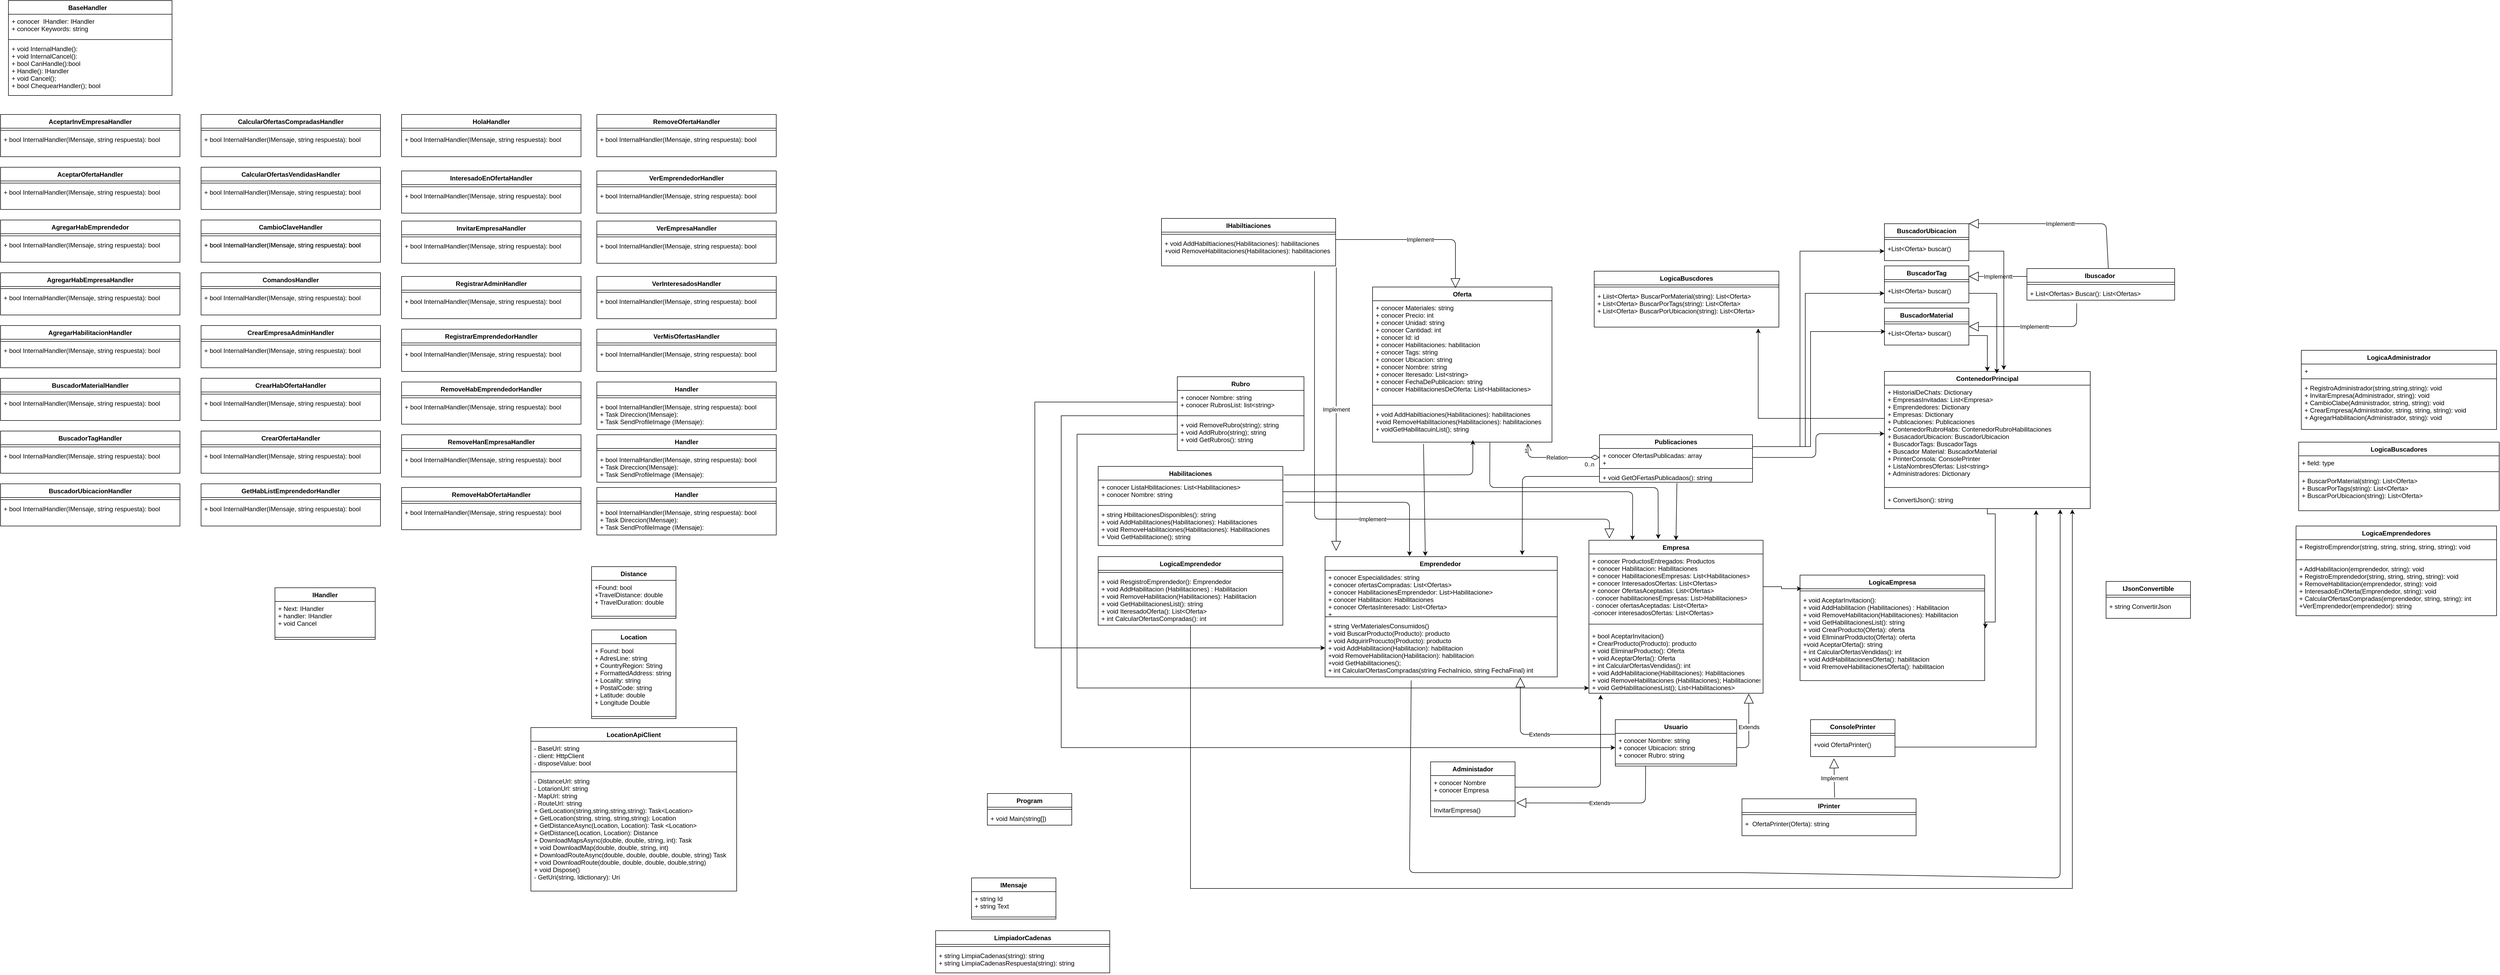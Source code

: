 <mxfile version="15.7.1" type="onedrive"><diagram id="5JJR0Id-1b0ltu9ezlpU" name="Page-1"><mxGraphModel dx="3589" dy="2820" grid="1" gridSize="10" guides="1" tooltips="1" connect="1" arrows="1" fold="1" page="1" pageScale="1" pageWidth="827" pageHeight="1169" math="0" shadow="0"><root><mxCell id="0"/><mxCell id="1" parent="0"/><mxCell id="YW797RnIs-tLe0LdMUKQ-1" value="Administador" style="swimlane;fontStyle=1;align=center;verticalAlign=top;childLayout=stackLayout;horizontal=1;startSize=26;horizontalStack=0;resizeParent=1;resizeParentMax=0;resizeLast=0;collapsible=1;marginBottom=0;" parent="1" vertex="1"><mxGeometry x="360" y="-400" width="160" height="104" as="geometry"/></mxCell><mxCell id="YW797RnIs-tLe0LdMUKQ-2" value="+ conocer Nombre&#10;+ conocer Empresa" style="text;strokeColor=none;fillColor=none;align=left;verticalAlign=top;spacingLeft=4;spacingRight=4;overflow=hidden;rotatable=0;points=[[0,0.5],[1,0.5]];portConstraint=eastwest;" parent="YW797RnIs-tLe0LdMUKQ-1" vertex="1"><mxGeometry y="26" width="160" height="44" as="geometry"/></mxCell><mxCell id="YW797RnIs-tLe0LdMUKQ-3" value="" style="line;strokeWidth=1;fillColor=none;align=left;verticalAlign=middle;spacingTop=-1;spacingLeft=3;spacingRight=3;rotatable=0;labelPosition=right;points=[];portConstraint=eastwest;" parent="YW797RnIs-tLe0LdMUKQ-1" vertex="1"><mxGeometry y="70" width="160" height="8" as="geometry"/></mxCell><mxCell id="YW797RnIs-tLe0LdMUKQ-4" value="InvitarEmpresa()" style="text;strokeColor=none;fillColor=none;align=left;verticalAlign=top;spacingLeft=4;spacingRight=4;overflow=hidden;rotatable=0;points=[[0,0.5],[1,0.5]];portConstraint=eastwest;" parent="YW797RnIs-tLe0LdMUKQ-1" vertex="1"><mxGeometry y="78" width="160" height="26" as="geometry"/></mxCell><mxCell id="YW797RnIs-tLe0LdMUKQ-10" value="Emprendedor " style="swimlane;fontStyle=1;align=center;verticalAlign=top;childLayout=stackLayout;horizontal=1;startSize=26;horizontalStack=0;resizeParent=1;resizeParentMax=0;resizeLast=0;collapsible=1;marginBottom=0;" parent="1" vertex="1"><mxGeometry x="160" y="-789" width="440" height="228" as="geometry"/></mxCell><mxCell id="YW797RnIs-tLe0LdMUKQ-11" value="+ conocer Especialidades: string&#10;+ conocer ofertasCompradas: List&lt;Ofertas&gt;&#10;+ conocer HabilitacionesEmprendedor: List&gt;Habilitacione&gt;&#10;+ conocer Habilitacion: Habilitaciones&#10;+ conocer OfertasInteresado: List&lt;Oferta&gt;&#10;+" style="text;strokeColor=none;fillColor=none;align=left;verticalAlign=top;spacingLeft=4;spacingRight=4;overflow=hidden;rotatable=0;points=[[0,0.5],[1,0.5]];portConstraint=eastwest;" parent="YW797RnIs-tLe0LdMUKQ-10" vertex="1"><mxGeometry y="26" width="440" height="84" as="geometry"/></mxCell><mxCell id="YW797RnIs-tLe0LdMUKQ-12" value="" style="line;strokeWidth=1;fillColor=none;align=left;verticalAlign=middle;spacingTop=-1;spacingLeft=3;spacingRight=3;rotatable=0;labelPosition=right;points=[];portConstraint=eastwest;" parent="YW797RnIs-tLe0LdMUKQ-10" vertex="1"><mxGeometry y="110" width="440" height="8" as="geometry"/></mxCell><mxCell id="YW797RnIs-tLe0LdMUKQ-13" value="+ string VerMaterialesConsumidos()&#10;+ void BuscarProducto(Producto): producto&#10;+ void AdquirirProcucto(Producto): producto&#10;+ void AddHabilitacion(Habilitacion): habilitacion&#10;+void RemoveHabilitacion(Habilitacion): habilitacion&#10;+void GetHabilitaciones();&#10;+ int CalcularOfertasCompradas(string FechaInicio, string FechaFinal) int&#10; &#10;&#10;&#10;" style="text;strokeColor=none;fillColor=none;align=left;verticalAlign=top;spacingLeft=4;spacingRight=4;overflow=hidden;rotatable=0;points=[[0,0.5],[1,0.5]];portConstraint=eastwest;" parent="YW797RnIs-tLe0LdMUKQ-10" vertex="1"><mxGeometry y="118" width="440" height="110" as="geometry"/></mxCell><mxCell id="YW797RnIs-tLe0LdMUKQ-15" value="Empresa" style="swimlane;fontStyle=1;align=center;verticalAlign=top;childLayout=stackLayout;horizontal=1;startSize=26;horizontalStack=0;resizeParent=1;resizeParentMax=0;resizeLast=0;collapsible=1;marginBottom=0;" parent="1" vertex="1"><mxGeometry x="660" y="-820" width="330" height="290" as="geometry"/></mxCell><mxCell id="YW797RnIs-tLe0LdMUKQ-16" value="+ conocer ProductosEntregados: Productos&#10;+ conocer Habilitacion: Habilitaciones&#10;+ conocer HabilitacionesEmpresas: List&lt;Habilitaciones&gt;&#10;+ conocer InteresadosOfertas: List&lt;Ofertas&gt;&#10;+ conocer OfertasAceptadas: List&lt;Ofertas&gt;&#10;- conocer habilitacionesEmpresas: List&gt;Habilitaciones&gt;&#10;- conocer ofertasAceptadas: List&lt;Oferta&gt;&#10;-conocer interesadosOfertas: List&lt;Ofertas&gt;" style="text;strokeColor=none;fillColor=none;align=left;verticalAlign=top;spacingLeft=4;spacingRight=4;overflow=hidden;rotatable=0;points=[[0,0.5],[1,0.5]];portConstraint=eastwest;" parent="YW797RnIs-tLe0LdMUKQ-15" vertex="1"><mxGeometry y="26" width="330" height="124" as="geometry"/></mxCell><mxCell id="YW797RnIs-tLe0LdMUKQ-17" value="" style="line;strokeWidth=1;fillColor=none;align=left;verticalAlign=middle;spacingTop=-1;spacingLeft=3;spacingRight=3;rotatable=0;labelPosition=right;points=[];portConstraint=eastwest;" parent="YW797RnIs-tLe0LdMUKQ-15" vertex="1"><mxGeometry y="150" width="330" height="18" as="geometry"/></mxCell><mxCell id="YW797RnIs-tLe0LdMUKQ-18" value="+ bool AceptarInvitacion()&#10;+ CrearProducto(Producto): producto&#10;+ void EliminarProducto(): Oferta&#10;+ void AceptarOferta(): Oferta&#10;+ int CalcularOfertasVendidas(): int&#10;+ void AddHabilitacione(Habilitaciones): Habilitaciones&#10;+ void RemoveHabilitaciones (Habilitaciones); Habilitaciones&#10;+ void GetHabilitacionesList(); List&lt;Habilitaciones&gt;&#10;" style="text;strokeColor=none;fillColor=none;align=left;verticalAlign=top;spacingLeft=4;spacingRight=4;overflow=hidden;rotatable=0;points=[[0,0.5],[1,0.5]];portConstraint=eastwest;" parent="YW797RnIs-tLe0LdMUKQ-15" vertex="1"><mxGeometry y="168" width="330" height="122" as="geometry"/></mxCell><mxCell id="YW797RnIs-tLe0LdMUKQ-19" value="Usuario" style="swimlane;fontStyle=1;align=center;verticalAlign=top;childLayout=stackLayout;horizontal=1;startSize=26;horizontalStack=0;resizeParent=1;resizeParentMax=0;resizeLast=0;collapsible=1;marginBottom=0;" parent="1" vertex="1"><mxGeometry x="710" y="-480" width="230" height="88" as="geometry"/></mxCell><mxCell id="YW797RnIs-tLe0LdMUKQ-20" value="+ conocer Nombre: string&#10;+ conocer Ubicacion: string&#10;+ conocer Rubro: string" style="text;strokeColor=none;fillColor=none;align=left;verticalAlign=top;spacingLeft=4;spacingRight=4;overflow=hidden;rotatable=0;points=[[0,0.5],[1,0.5]];portConstraint=eastwest;" parent="YW797RnIs-tLe0LdMUKQ-19" vertex="1"><mxGeometry y="26" width="230" height="54" as="geometry"/></mxCell><mxCell id="YW797RnIs-tLe0LdMUKQ-21" value="" style="line;strokeWidth=1;fillColor=none;align=left;verticalAlign=middle;spacingTop=-1;spacingLeft=3;spacingRight=3;rotatable=0;labelPosition=right;points=[];portConstraint=eastwest;" parent="YW797RnIs-tLe0LdMUKQ-19" vertex="1"><mxGeometry y="80" width="230" height="8" as="geometry"/></mxCell><mxCell id="YW797RnIs-tLe0LdMUKQ-26" value="Oferta" style="swimlane;fontStyle=1;align=center;verticalAlign=top;childLayout=stackLayout;horizontal=1;startSize=26;horizontalStack=0;resizeParent=1;resizeParentMax=0;resizeLast=0;collapsible=1;marginBottom=0;" parent="1" vertex="1"><mxGeometry x="250" y="-1300" width="340" height="294" as="geometry"/></mxCell><mxCell id="YW797RnIs-tLe0LdMUKQ-27" value="+ conocer Materiales: string&#10;+ conocer Precio: int&#10;+ conocer Unidad: string&#10;+ conocer Cantidad: int&#10;+ conocer Id: id&#10;+ conocer Habilitaciones: habilitacion&#10;+ conocer Tags: string&#10;+ conocer Ubicacion: string&#10;+ conocer Nombre: string&#10;+ conocer Iteresado: List&lt;string&gt;&#10;+ conocer FechaDePublicacion: string&#10;+ conocer HabilitacionesDeOferta: List&lt;Habilitaciones&gt;" style="text;strokeColor=none;fillColor=none;align=left;verticalAlign=top;spacingLeft=4;spacingRight=4;overflow=hidden;rotatable=0;points=[[0,0.5],[1,0.5]];portConstraint=eastwest;" parent="YW797RnIs-tLe0LdMUKQ-26" vertex="1"><mxGeometry y="26" width="340" height="194" as="geometry"/></mxCell><mxCell id="YW797RnIs-tLe0LdMUKQ-28" value="" style="line;strokeWidth=1;fillColor=none;align=left;verticalAlign=middle;spacingTop=-1;spacingLeft=3;spacingRight=3;rotatable=0;labelPosition=right;points=[];portConstraint=eastwest;" parent="YW797RnIs-tLe0LdMUKQ-26" vertex="1"><mxGeometry y="220" width="340" height="8" as="geometry"/></mxCell><mxCell id="Otnq1qPN4PX__u18D9AA-52" value="+ void AddHabiltiaciones(Habilitaciones): habilitaciones&#10;+void RemoveHabilitaciones(Habilitaciones): habilitaciones&#10;+ voidGetHabilitacuinList(); string" style="text;strokeColor=none;fillColor=none;align=left;verticalAlign=top;spacingLeft=4;spacingRight=4;overflow=hidden;rotatable=0;points=[[0,0.5],[1,0.5]];portConstraint=eastwest;" parent="YW797RnIs-tLe0LdMUKQ-26" vertex="1"><mxGeometry y="228" width="340" height="66" as="geometry"/></mxCell><mxCell id="NmC_GAhHCCZkL8mS2bh0-23" style="edgeStyle=orthogonalEdgeStyle;rounded=0;orthogonalLoop=1;jettySize=auto;html=1;exitX=1;exitY=0.25;exitDx=0;exitDy=0;entryX=0.012;entryY=0.289;entryDx=0;entryDy=0;entryPerimeter=0;" parent="1" source="YW797RnIs-tLe0LdMUKQ-30" target="Otnq1qPN4PX__u18D9AA-6" edge="1"><mxGeometry relative="1" as="geometry"><Array as="points"><mxPoint x="1080" y="-997"/><mxPoint x="1080" y="-1216"/></Array></mxGeometry></mxCell><mxCell id="NmC_GAhHCCZkL8mS2bh0-24" style="edgeStyle=orthogonalEdgeStyle;rounded=0;orthogonalLoop=1;jettySize=auto;html=1;exitX=1;exitY=0.25;exitDx=0;exitDy=0;entryX=0;entryY=0.5;entryDx=0;entryDy=0;" parent="1" source="YW797RnIs-tLe0LdMUKQ-30" target="Otnq1qPN4PX__u18D9AA-9" edge="1"><mxGeometry relative="1" as="geometry"><Array as="points"><mxPoint x="1070" y="-997"/><mxPoint x="1070" y="-1288"/></Array></mxGeometry></mxCell><mxCell id="NmC_GAhHCCZkL8mS2bh0-25" style="edgeStyle=orthogonalEdgeStyle;rounded=0;orthogonalLoop=1;jettySize=auto;html=1;exitX=1;exitY=0.25;exitDx=0;exitDy=0;entryX=0;entryY=0.5;entryDx=0;entryDy=0;" parent="1" source="YW797RnIs-tLe0LdMUKQ-30" target="Otnq1qPN4PX__u18D9AA-12" edge="1"><mxGeometry relative="1" as="geometry"><Array as="points"><mxPoint x="1060" y="-997"/><mxPoint x="1060" y="-1368"/></Array></mxGeometry></mxCell><mxCell id="YW797RnIs-tLe0LdMUKQ-30" value="Publicaciones" style="swimlane;fontStyle=1;align=center;verticalAlign=top;childLayout=stackLayout;horizontal=1;startSize=26;horizontalStack=0;resizeParent=1;resizeParentMax=0;resizeLast=0;collapsible=1;marginBottom=0;" parent="1" vertex="1"><mxGeometry x="680" y="-1020" width="290" height="90" as="geometry"/></mxCell><mxCell id="YW797RnIs-tLe0LdMUKQ-31" value="+ conocer OfertasPublicadas: array&#10;+" style="text;strokeColor=none;fillColor=none;align=left;verticalAlign=top;spacingLeft=4;spacingRight=4;overflow=hidden;rotatable=0;points=[[0,0.5],[1,0.5]];portConstraint=eastwest;" parent="YW797RnIs-tLe0LdMUKQ-30" vertex="1"><mxGeometry y="26" width="290" height="34" as="geometry"/></mxCell><mxCell id="YW797RnIs-tLe0LdMUKQ-32" value="" style="line;strokeWidth=1;fillColor=none;align=left;verticalAlign=middle;spacingTop=-1;spacingLeft=3;spacingRight=3;rotatable=0;labelPosition=right;points=[];portConstraint=eastwest;" parent="YW797RnIs-tLe0LdMUKQ-30" vertex="1"><mxGeometry y="60" width="290" height="8" as="geometry"/></mxCell><mxCell id="YW797RnIs-tLe0LdMUKQ-33" value="+ void GetOFertasPublicadaos(): string" style="text;strokeColor=none;fillColor=none;align=left;verticalAlign=top;spacingLeft=4;spacingRight=4;overflow=hidden;rotatable=0;points=[[0,0.5],[1,0.5]];portConstraint=eastwest;" parent="YW797RnIs-tLe0LdMUKQ-30" vertex="1"><mxGeometry y="68" width="290" height="22" as="geometry"/></mxCell><mxCell id="YW797RnIs-tLe0LdMUKQ-42" value="Program" style="swimlane;fontStyle=1;align=center;verticalAlign=top;childLayout=stackLayout;horizontal=1;startSize=26;horizontalStack=0;resizeParent=1;resizeParentMax=0;resizeLast=0;collapsible=1;marginBottom=0;" parent="1" vertex="1"><mxGeometry x="-480" y="-340" width="160" height="60" as="geometry"/></mxCell><mxCell id="YW797RnIs-tLe0LdMUKQ-44" value="" style="line;strokeWidth=1;fillColor=none;align=left;verticalAlign=middle;spacingTop=-1;spacingLeft=3;spacingRight=3;rotatable=0;labelPosition=right;points=[];portConstraint=eastwest;" parent="YW797RnIs-tLe0LdMUKQ-42" vertex="1"><mxGeometry y="26" width="160" height="8" as="geometry"/></mxCell><mxCell id="YW797RnIs-tLe0LdMUKQ-45" value="+ void Main(string[])" style="text;strokeColor=none;fillColor=none;align=left;verticalAlign=top;spacingLeft=4;spacingRight=4;overflow=hidden;rotatable=0;points=[[0,0.5],[1,0.5]];portConstraint=eastwest;" parent="YW797RnIs-tLe0LdMUKQ-42" vertex="1"><mxGeometry y="34" width="160" height="26" as="geometry"/></mxCell><mxCell id="Otnq1qPN4PX__u18D9AA-3" value="BuscadorMaterial" style="swimlane;fontStyle=1;align=center;verticalAlign=top;childLayout=stackLayout;horizontal=1;startSize=26;horizontalStack=0;resizeParent=1;resizeParentMax=0;resizeLast=0;collapsible=1;marginBottom=0;" parent="1" vertex="1"><mxGeometry x="1220" y="-1260" width="160" height="70" as="geometry"/></mxCell><mxCell id="Otnq1qPN4PX__u18D9AA-5" value="" style="line;strokeWidth=1;fillColor=none;align=left;verticalAlign=middle;spacingTop=-1;spacingLeft=3;spacingRight=3;rotatable=0;labelPosition=right;points=[];portConstraint=eastwest;" parent="Otnq1qPN4PX__u18D9AA-3" vertex="1"><mxGeometry y="26" width="160" height="8" as="geometry"/></mxCell><mxCell id="Otnq1qPN4PX__u18D9AA-6" value="+List&lt;Oferta&gt; buscar()&#10;" style="text;strokeColor=none;fillColor=none;align=left;verticalAlign=top;spacingLeft=4;spacingRight=4;overflow=hidden;rotatable=0;points=[[0,0.5],[1,0.5]];portConstraint=eastwest;" parent="Otnq1qPN4PX__u18D9AA-3" vertex="1"><mxGeometry y="34" width="160" height="36" as="geometry"/></mxCell><mxCell id="Otnq1qPN4PX__u18D9AA-7" value="BuscadorTag" style="swimlane;fontStyle=1;align=center;verticalAlign=top;childLayout=stackLayout;horizontal=1;startSize=26;horizontalStack=0;resizeParent=1;resizeParentMax=0;resizeLast=0;collapsible=1;marginBottom=0;" parent="1" vertex="1"><mxGeometry x="1220" y="-1340" width="160" height="70" as="geometry"/></mxCell><mxCell id="Otnq1qPN4PX__u18D9AA-8" value="" style="line;strokeWidth=1;fillColor=none;align=left;verticalAlign=middle;spacingTop=-1;spacingLeft=3;spacingRight=3;rotatable=0;labelPosition=right;points=[];portConstraint=eastwest;" parent="Otnq1qPN4PX__u18D9AA-7" vertex="1"><mxGeometry y="26" width="160" height="8" as="geometry"/></mxCell><mxCell id="Otnq1qPN4PX__u18D9AA-9" value="+List&lt;Oferta&gt; buscar()&#10;" style="text;strokeColor=none;fillColor=none;align=left;verticalAlign=top;spacingLeft=4;spacingRight=4;overflow=hidden;rotatable=0;points=[[0,0.5],[1,0.5]];portConstraint=eastwest;" parent="Otnq1qPN4PX__u18D9AA-7" vertex="1"><mxGeometry y="34" width="160" height="36" as="geometry"/></mxCell><mxCell id="Otnq1qPN4PX__u18D9AA-10" value="BuscadorUbicacion" style="swimlane;fontStyle=1;align=center;verticalAlign=top;childLayout=stackLayout;horizontal=1;startSize=26;horizontalStack=0;resizeParent=1;resizeParentMax=0;resizeLast=0;collapsible=1;marginBottom=0;" parent="1" vertex="1"><mxGeometry x="1220" y="-1420" width="160" height="70" as="geometry"/></mxCell><mxCell id="Otnq1qPN4PX__u18D9AA-11" value="" style="line;strokeWidth=1;fillColor=none;align=left;verticalAlign=middle;spacingTop=-1;spacingLeft=3;spacingRight=3;rotatable=0;labelPosition=right;points=[];portConstraint=eastwest;" parent="Otnq1qPN4PX__u18D9AA-10" vertex="1"><mxGeometry y="26" width="160" height="8" as="geometry"/></mxCell><mxCell id="Otnq1qPN4PX__u18D9AA-12" value="+List&lt;Oferta&gt; buscar()&#10;" style="text;strokeColor=none;fillColor=none;align=left;verticalAlign=top;spacingLeft=4;spacingRight=4;overflow=hidden;rotatable=0;points=[[0,0.5],[1,0.5]];portConstraint=eastwest;" parent="Otnq1qPN4PX__u18D9AA-10" vertex="1"><mxGeometry y="34" width="160" height="36" as="geometry"/></mxCell><mxCell id="Otnq1qPN4PX__u18D9AA-13" value="ConsolePrinter" style="swimlane;fontStyle=1;align=center;verticalAlign=top;childLayout=stackLayout;horizontal=1;startSize=26;horizontalStack=0;resizeParent=1;resizeParentMax=0;resizeLast=0;collapsible=1;marginBottom=0;" parent="1" vertex="1"><mxGeometry x="1080" y="-480" width="160" height="70" as="geometry"/></mxCell><mxCell id="Otnq1qPN4PX__u18D9AA-14" value="" style="line;strokeWidth=1;fillColor=none;align=left;verticalAlign=middle;spacingTop=-1;spacingLeft=3;spacingRight=3;rotatable=0;labelPosition=right;points=[];portConstraint=eastwest;" parent="Otnq1qPN4PX__u18D9AA-13" vertex="1"><mxGeometry y="26" width="160" height="8" as="geometry"/></mxCell><mxCell id="Otnq1qPN4PX__u18D9AA-15" value="+void OfertaPrinter()&#10;" style="text;strokeColor=none;fillColor=none;align=left;verticalAlign=top;spacingLeft=4;spacingRight=4;overflow=hidden;rotatable=0;points=[[0,0.5],[1,0.5]];portConstraint=eastwest;" parent="Otnq1qPN4PX__u18D9AA-13" vertex="1"><mxGeometry y="34" width="160" height="36" as="geometry"/></mxCell><mxCell id="Otnq1qPN4PX__u18D9AA-16" value="Habilitaciones" style="swimlane;fontStyle=1;align=center;verticalAlign=top;childLayout=stackLayout;horizontal=1;startSize=26;horizontalStack=0;resizeParent=1;resizeParentMax=0;resizeLast=0;collapsible=1;marginBottom=0;" parent="1" vertex="1"><mxGeometry x="-270" y="-960" width="350" height="150" as="geometry"/></mxCell><mxCell id="Otnq1qPN4PX__u18D9AA-17" value="+ conocer ListaHbilitaciones: List&lt;Habilitaciones&gt;&#10;+ conocer Nombre: string&#10;" style="text;strokeColor=none;fillColor=none;align=left;verticalAlign=top;spacingLeft=4;spacingRight=4;overflow=hidden;rotatable=0;points=[[0,0.5],[1,0.5]];portConstraint=eastwest;" parent="Otnq1qPN4PX__u18D9AA-16" vertex="1"><mxGeometry y="26" width="350" height="44" as="geometry"/></mxCell><mxCell id="Otnq1qPN4PX__u18D9AA-18" value="" style="line;strokeWidth=1;fillColor=none;align=left;verticalAlign=middle;spacingTop=-1;spacingLeft=3;spacingRight=3;rotatable=0;labelPosition=right;points=[];portConstraint=eastwest;" parent="Otnq1qPN4PX__u18D9AA-16" vertex="1"><mxGeometry y="70" width="350" height="8" as="geometry"/></mxCell><mxCell id="Otnq1qPN4PX__u18D9AA-19" value="+ string HbilitacionesDisponibles(): string&#10;+ void AddHabilitaciones(Habilitaciones): Habilitaciones&#10;+ void RemoveHabilitaciones(Habilitaciones): Habilitaciones&#10;+ Void GetHabilitacione(); string" style="text;strokeColor=none;fillColor=none;align=left;verticalAlign=top;spacingLeft=4;spacingRight=4;overflow=hidden;rotatable=0;points=[[0,0.5],[1,0.5]];portConstraint=eastwest;" parent="Otnq1qPN4PX__u18D9AA-16" vertex="1"><mxGeometry y="78" width="350" height="72" as="geometry"/></mxCell><mxCell id="Otnq1qPN4PX__u18D9AA-20" value="Ibuscador " style="swimlane;fontStyle=1;align=center;verticalAlign=top;childLayout=stackLayout;horizontal=1;startSize=26;horizontalStack=0;resizeParent=1;resizeParentMax=0;resizeLast=0;collapsible=1;marginBottom=0;" parent="1" vertex="1"><mxGeometry x="1490" y="-1335" width="280" height="60" as="geometry"/></mxCell><mxCell id="NmC_GAhHCCZkL8mS2bh0-41" value="Implementt" style="endArrow=block;endSize=16;endFill=0;html=1;exitX=0;exitY=0.25;exitDx=0;exitDy=0;entryX=1;entryY=0;entryDx=0;entryDy=0;" parent="Otnq1qPN4PX__u18D9AA-20" source="Otnq1qPN4PX__u18D9AA-20" edge="1"><mxGeometry width="160" relative="1" as="geometry"><mxPoint x="154.28" y="100" as="sourcePoint"/><mxPoint x="-110.0" y="15" as="targetPoint"/><Array as="points"/></mxGeometry></mxCell><mxCell id="Otnq1qPN4PX__u18D9AA-22" value="" style="line;strokeWidth=1;fillColor=none;align=left;verticalAlign=middle;spacingTop=-1;spacingLeft=3;spacingRight=3;rotatable=0;labelPosition=right;points=[];portConstraint=eastwest;" parent="Otnq1qPN4PX__u18D9AA-20" vertex="1"><mxGeometry y="26" width="280" height="8" as="geometry"/></mxCell><mxCell id="Otnq1qPN4PX__u18D9AA-23" value="+ List&lt;Ofertas&gt; Buscar(): List&lt;Ofertas&gt;" style="text;strokeColor=none;fillColor=none;align=left;verticalAlign=top;spacingLeft=4;spacingRight=4;overflow=hidden;rotatable=0;points=[[0,0.5],[1,0.5]];portConstraint=eastwest;" parent="Otnq1qPN4PX__u18D9AA-20" vertex="1"><mxGeometry y="34" width="280" height="26" as="geometry"/></mxCell><mxCell id="Otnq1qPN4PX__u18D9AA-24" value="IHabiltiaciones" style="swimlane;fontStyle=1;align=center;verticalAlign=top;childLayout=stackLayout;horizontal=1;startSize=26;horizontalStack=0;resizeParent=1;resizeParentMax=0;resizeLast=0;collapsible=1;marginBottom=0;" parent="1" vertex="1"><mxGeometry x="-150" y="-1430" width="330" height="90" as="geometry"/></mxCell><mxCell id="Otnq1qPN4PX__u18D9AA-26" value="" style="line;strokeWidth=1;fillColor=none;align=left;verticalAlign=middle;spacingTop=-1;spacingLeft=3;spacingRight=3;rotatable=0;labelPosition=right;points=[];portConstraint=eastwest;" parent="Otnq1qPN4PX__u18D9AA-24" vertex="1"><mxGeometry y="26" width="330" height="8" as="geometry"/></mxCell><mxCell id="Otnq1qPN4PX__u18D9AA-27" value="+ void AddHabiltiaciones(Habilitaciones): habilitaciones&#10;+void RemoveHabilitaciones(Habilitaciones): habilitaciones&#10;" style="text;strokeColor=none;fillColor=none;align=left;verticalAlign=top;spacingLeft=4;spacingRight=4;overflow=hidden;rotatable=0;points=[[0,0.5],[1,0.5]];portConstraint=eastwest;" parent="Otnq1qPN4PX__u18D9AA-24" vertex="1"><mxGeometry y="34" width="330" height="56" as="geometry"/></mxCell><mxCell id="Otnq1qPN4PX__u18D9AA-28" value="IPrinter" style="swimlane;fontStyle=1;align=center;verticalAlign=top;childLayout=stackLayout;horizontal=1;startSize=26;horizontalStack=0;resizeParent=1;resizeParentMax=0;resizeLast=0;collapsible=1;marginBottom=0;" parent="1" vertex="1"><mxGeometry x="950" y="-330" width="330" height="70" as="geometry"/></mxCell><mxCell id="Otnq1qPN4PX__u18D9AA-29" value="" style="line;strokeWidth=1;fillColor=none;align=left;verticalAlign=middle;spacingTop=-1;spacingLeft=3;spacingRight=3;rotatable=0;labelPosition=right;points=[];portConstraint=eastwest;" parent="Otnq1qPN4PX__u18D9AA-28" vertex="1"><mxGeometry y="26" width="330" height="8" as="geometry"/></mxCell><mxCell id="Otnq1qPN4PX__u18D9AA-30" value="+  OfertaPrinter(Oferta): string" style="text;strokeColor=none;fillColor=none;align=left;verticalAlign=top;spacingLeft=4;spacingRight=4;overflow=hidden;rotatable=0;points=[[0,0.5],[1,0.5]];portConstraint=eastwest;" parent="Otnq1qPN4PX__u18D9AA-28" vertex="1"><mxGeometry y="34" width="330" height="36" as="geometry"/></mxCell><mxCell id="Otnq1qPN4PX__u18D9AA-34" value="LimpiadorCadenas" style="swimlane;fontStyle=1;align=center;verticalAlign=top;childLayout=stackLayout;horizontal=1;startSize=26;horizontalStack=0;resizeParent=1;resizeParentMax=0;resizeLast=0;collapsible=1;marginBottom=0;" parent="1" vertex="1"><mxGeometry x="-578" y="-80" width="330" height="80" as="geometry"/></mxCell><mxCell id="Otnq1qPN4PX__u18D9AA-35" value="" style="line;strokeWidth=1;fillColor=none;align=left;verticalAlign=middle;spacingTop=-1;spacingLeft=3;spacingRight=3;rotatable=0;labelPosition=right;points=[];portConstraint=eastwest;" parent="Otnq1qPN4PX__u18D9AA-34" vertex="1"><mxGeometry y="26" width="330" height="8" as="geometry"/></mxCell><mxCell id="Otnq1qPN4PX__u18D9AA-36" value="+ string LimpiaCadenas(string): string&#10;+ string LimpiaCadenasRespuesta(string): string" style="text;strokeColor=none;fillColor=none;align=left;verticalAlign=top;spacingLeft=4;spacingRight=4;overflow=hidden;rotatable=0;points=[[0,0.5],[1,0.5]];portConstraint=eastwest;" parent="Otnq1qPN4PX__u18D9AA-34" vertex="1"><mxGeometry y="34" width="330" height="46" as="geometry"/></mxCell><mxCell id="NmC_GAhHCCZkL8mS2bh0-20" style="edgeStyle=orthogonalEdgeStyle;rounded=0;orthogonalLoop=1;jettySize=auto;html=1;exitX=0.5;exitY=1;exitDx=0;exitDy=0;entryX=1.004;entryY=0.404;entryDx=0;entryDy=0;entryPerimeter=0;" parent="1" source="Otnq1qPN4PX__u18D9AA-37" target="Otnq1qPN4PX__u18D9AA-51" edge="1"><mxGeometry relative="1" as="geometry"><Array as="points"><mxPoint x="1415" y="-870"/><mxPoint x="1430" y="-870"/><mxPoint x="1430" y="-665"/><mxPoint x="1411" y="-665"/></Array></mxGeometry></mxCell><mxCell id="NmC_GAhHCCZkL8mS2bh0-22" style="edgeStyle=orthogonalEdgeStyle;rounded=0;orthogonalLoop=1;jettySize=auto;html=1;entryX=0.888;entryY=1.035;entryDx=0;entryDy=0;entryPerimeter=0;" parent="1" source="Otnq1qPN4PX__u18D9AA-37" target="Otnq1qPN4PX__u18D9AA-44" edge="1"><mxGeometry relative="1" as="geometry"><Array as="points"><mxPoint x="981" y="-1051"/></Array></mxGeometry></mxCell><mxCell id="Otnq1qPN4PX__u18D9AA-37" value="ContenedorPrincipal" style="swimlane;fontStyle=1;align=center;verticalAlign=top;childLayout=stackLayout;horizontal=1;startSize=26;horizontalStack=0;resizeParent=1;resizeParentMax=0;resizeLast=0;collapsible=1;marginBottom=0;" parent="1" vertex="1"><mxGeometry x="1220" y="-1140" width="390" height="260" as="geometry"/></mxCell><mxCell id="Otnq1qPN4PX__u18D9AA-38" value="+ HistorialDeChats: Dictionary&#10;+ EmpresasInvitadas: List&lt;Empresa&gt;&#10;+ Emprendedores: Dictionary&#10;+ Empresas: Dictionary&#10;+ Publicaciones: Publicaciones&#10;+ ContenedorRubroHabs: ContenedorRubroHabilitaciones&#10;+ BusacadorUbicacion: BuscadorUbicacion&#10;+ BuscadorTags: BuscadorTags&#10;+ Buscador Material: BuscadorMaterial&#10;+ PrinterConsola: ConsolePrinter&#10;+ ListaNombresOfertas: List&lt;string&gt;&#10;+ Administradores: Dictionary" style="text;strokeColor=none;fillColor=none;align=left;verticalAlign=top;spacingLeft=4;spacingRight=4;overflow=hidden;rotatable=0;points=[[0,0.5],[1,0.5]];portConstraint=eastwest;" parent="Otnq1qPN4PX__u18D9AA-37" vertex="1"><mxGeometry y="26" width="390" height="184" as="geometry"/></mxCell><mxCell id="Otnq1qPN4PX__u18D9AA-39" value="" style="line;strokeWidth=1;fillColor=none;align=left;verticalAlign=middle;spacingTop=-1;spacingLeft=3;spacingRight=3;rotatable=0;labelPosition=right;points=[];portConstraint=eastwest;" parent="Otnq1qPN4PX__u18D9AA-37" vertex="1"><mxGeometry y="210" width="390" height="20" as="geometry"/></mxCell><mxCell id="UI5V_betuND-0coBv3vw-206" value="+ ConvertiJson(): string" style="text;strokeColor=none;fillColor=none;align=left;verticalAlign=top;spacingLeft=4;spacingRight=4;overflow=hidden;rotatable=0;points=[[0,0.5],[1,0.5]];portConstraint=eastwest;" vertex="1" parent="Otnq1qPN4PX__u18D9AA-37"><mxGeometry y="230" width="390" height="30" as="geometry"/></mxCell><mxCell id="Otnq1qPN4PX__u18D9AA-41" value="LogicaBuscdores" style="swimlane;fontStyle=1;align=center;verticalAlign=top;childLayout=stackLayout;horizontal=1;startSize=26;horizontalStack=0;resizeParent=1;resizeParentMax=0;resizeLast=0;collapsible=1;marginBottom=0;" parent="1" vertex="1"><mxGeometry x="670" y="-1330" width="350" height="106" as="geometry"/></mxCell><mxCell id="Otnq1qPN4PX__u18D9AA-43" value="" style="line;strokeWidth=1;fillColor=none;align=left;verticalAlign=middle;spacingTop=-1;spacingLeft=3;spacingRight=3;rotatable=0;labelPosition=right;points=[];portConstraint=eastwest;" parent="Otnq1qPN4PX__u18D9AA-41" vertex="1"><mxGeometry y="26" width="350" height="8" as="geometry"/></mxCell><mxCell id="Otnq1qPN4PX__u18D9AA-44" value="+ Liist&lt;Oferta&gt; BuscarPorMaterial(string): List&lt;Oferta&gt;&#10;+ List&lt;Oferta&gt; BuscarPorTags(string): List&lt;Oferta&gt;&#10;+ List&lt;Oferta&gt; BuscarPorUbicacion(string): List&lt;Oferta&gt;" style="text;strokeColor=none;fillColor=none;align=left;verticalAlign=top;spacingLeft=4;spacingRight=4;overflow=hidden;rotatable=0;points=[[0,0.5],[1,0.5]];portConstraint=eastwest;" parent="Otnq1qPN4PX__u18D9AA-41" vertex="1"><mxGeometry y="34" width="350" height="72" as="geometry"/></mxCell><mxCell id="NmC_GAhHCCZkL8mS2bh0-16" style="edgeStyle=orthogonalEdgeStyle;rounded=0;orthogonalLoop=1;jettySize=auto;html=1;entryX=0.913;entryY=1.052;entryDx=0;entryDy=0;entryPerimeter=0;" parent="1" source="Otnq1qPN4PX__u18D9AA-45" edge="1" target="UI5V_betuND-0coBv3vw-206"><mxGeometry relative="1" as="geometry"><mxPoint x="1595" y="-930" as="targetPoint"/><Array as="points"><mxPoint x="-95" y="-160"/><mxPoint x="1576" y="-160"/></Array></mxGeometry></mxCell><mxCell id="Otnq1qPN4PX__u18D9AA-45" value="LogicaEmprendedor" style="swimlane;fontStyle=1;align=center;verticalAlign=top;childLayout=stackLayout;horizontal=1;startSize=26;horizontalStack=0;resizeParent=1;resizeParentMax=0;resizeLast=0;collapsible=1;marginBottom=0;" parent="1" vertex="1"><mxGeometry x="-270" y="-789" width="350" height="130" as="geometry"/></mxCell><mxCell id="Otnq1qPN4PX__u18D9AA-47" value="" style="line;strokeWidth=1;fillColor=none;align=left;verticalAlign=middle;spacingTop=-1;spacingLeft=3;spacingRight=3;rotatable=0;labelPosition=right;points=[];portConstraint=eastwest;" parent="Otnq1qPN4PX__u18D9AA-45" vertex="1"><mxGeometry y="26" width="350" height="8" as="geometry"/></mxCell><mxCell id="Otnq1qPN4PX__u18D9AA-48" value="+ void ResgistroEmprendedor(): Emprendedor&#10;+ void AddHabilitacion (Habilitaciones) : Habilitacion&#10;+ void RemoveHabilitacion(Habilitaciones): Habilitacion&#10;+ void GetHabilitacionesList(): string&#10;+ void IteresadoOferta(): List&lt;Oferta&gt;&#10;+ int CalcularOfertasCompradas(): int" style="text;strokeColor=none;fillColor=none;align=left;verticalAlign=top;spacingLeft=4;spacingRight=4;overflow=hidden;rotatable=0;points=[[0,0.5],[1,0.5]];portConstraint=eastwest;" parent="Otnq1qPN4PX__u18D9AA-45" vertex="1"><mxGeometry y="34" width="350" height="96" as="geometry"/></mxCell><mxCell id="Otnq1qPN4PX__u18D9AA-49" value="LogicaEmpresa" style="swimlane;fontStyle=1;align=center;verticalAlign=top;childLayout=stackLayout;horizontal=1;startSize=26;horizontalStack=0;resizeParent=1;resizeParentMax=0;resizeLast=0;collapsible=1;marginBottom=0;" parent="1" vertex="1"><mxGeometry x="1060" y="-754" width="350" height="200" as="geometry"/></mxCell><mxCell id="Otnq1qPN4PX__u18D9AA-50" value="" style="line;strokeWidth=1;fillColor=none;align=left;verticalAlign=middle;spacingTop=-1;spacingLeft=3;spacingRight=3;rotatable=0;labelPosition=right;points=[];portConstraint=eastwest;" parent="Otnq1qPN4PX__u18D9AA-49" vertex="1"><mxGeometry y="26" width="350" height="8" as="geometry"/></mxCell><mxCell id="Otnq1qPN4PX__u18D9AA-51" value="+ void AceptarInvitacion():&#10;+ void AddHabilitacion (Habilitaciones) : Habilitacion&#10;+ void RemoveHabilitacion(Habilitaciones): Habilitacion&#10;+ void GetHabilitacionesList(): string&#10;+ void CrearProducto(Oferta): oferta&#10;+ void EliminarProdducto(Oferta): oferta&#10;+void AceptarOferta(): string&#10;+ int CalcularOfertasVendidas(): int&#10;+ void AddHabilitacionesOferta(): habilitacion&#10;+ void RremoveHabilitacionesOferta(): habilitacion" style="text;strokeColor=none;fillColor=none;align=left;verticalAlign=top;spacingLeft=4;spacingRight=4;overflow=hidden;rotatable=0;points=[[0,0.5],[1,0.5]];portConstraint=eastwest;" parent="Otnq1qPN4PX__u18D9AA-49" vertex="1"><mxGeometry y="34" width="350" height="166" as="geometry"/></mxCell><mxCell id="Otnq1qPN4PX__u18D9AA-53" value="Rubro" style="swimlane;fontStyle=1;align=center;verticalAlign=top;childLayout=stackLayout;horizontal=1;startSize=26;horizontalStack=0;resizeParent=1;resizeParentMax=0;resizeLast=0;collapsible=1;marginBottom=0;" parent="1" vertex="1"><mxGeometry x="-120" y="-1130" width="240" height="140" as="geometry"/></mxCell><mxCell id="Otnq1qPN4PX__u18D9AA-54" value="+ conocer Nombre: string&#10;+ conocer RubrosList: list&lt;string&gt;&#10; " style="text;strokeColor=none;fillColor=none;align=left;verticalAlign=top;spacingLeft=4;spacingRight=4;overflow=hidden;rotatable=0;points=[[0,0.5],[1,0.5]];portConstraint=eastwest;" parent="Otnq1qPN4PX__u18D9AA-53" vertex="1"><mxGeometry y="26" width="240" height="44" as="geometry"/></mxCell><mxCell id="Otnq1qPN4PX__u18D9AA-55" value="" style="line;strokeWidth=1;fillColor=none;align=left;verticalAlign=middle;spacingTop=-1;spacingLeft=3;spacingRight=3;rotatable=0;labelPosition=right;points=[];portConstraint=eastwest;" parent="Otnq1qPN4PX__u18D9AA-53" vertex="1"><mxGeometry y="70" width="240" height="8" as="geometry"/></mxCell><mxCell id="Otnq1qPN4PX__u18D9AA-56" value="+ void RemoveRubro(string); string&#10;+ void AddRubro(string); string&#10;+ void GetRubros(): string" style="text;strokeColor=none;fillColor=none;align=left;verticalAlign=top;spacingLeft=4;spacingRight=4;overflow=hidden;rotatable=0;points=[[0,0.5],[1,0.5]];portConstraint=eastwest;" parent="Otnq1qPN4PX__u18D9AA-53" vertex="1"><mxGeometry y="78" width="240" height="62" as="geometry"/></mxCell><mxCell id="NmC_GAhHCCZkL8mS2bh0-2" value="" style="endArrow=classic;html=1;exitX=1;exitY=0.5;exitDx=0;exitDy=0;entryX=0.067;entryY=1.024;entryDx=0;entryDy=0;entryPerimeter=0;" parent="1" source="YW797RnIs-tLe0LdMUKQ-2" target="YW797RnIs-tLe0LdMUKQ-18" edge="1"><mxGeometry width="50" height="50" relative="1" as="geometry"><mxPoint x="660" y="-440" as="sourcePoint"/><mxPoint x="710" y="-490" as="targetPoint"/><Array as="points"><mxPoint x="682" y="-352"/></Array></mxGeometry></mxCell><mxCell id="NmC_GAhHCCZkL8mS2bh0-3" value="" style="endArrow=classic;html=1;exitX=1.006;exitY=0.108;exitDx=0;exitDy=0;exitPerimeter=0;entryX=0.559;entryY=0.939;entryDx=0;entryDy=0;entryPerimeter=0;" parent="1" source="Otnq1qPN4PX__u18D9AA-16" target="Otnq1qPN4PX__u18D9AA-52" edge="1"><mxGeometry width="50" height="50" relative="1" as="geometry"><mxPoint x="380" y="-834" as="sourcePoint"/><mxPoint x="430" y="-884" as="targetPoint"/><Array as="points"><mxPoint x="440" y="-944"/></Array></mxGeometry></mxCell><mxCell id="NmC_GAhHCCZkL8mS2bh0-4" value="" style="endArrow=classic;html=1;exitX=1;exitY=0.5;exitDx=0;exitDy=0;entryX=0.25;entryY=0;entryDx=0;entryDy=0;" parent="1" source="Otnq1qPN4PX__u18D9AA-17" target="YW797RnIs-tLe0LdMUKQ-15" edge="1"><mxGeometry width="50" height="50" relative="1" as="geometry"><mxPoint x="230" y="-840" as="sourcePoint"/><mxPoint x="820" y="-912" as="targetPoint"/><Array as="points"><mxPoint x="743" y="-912"/></Array></mxGeometry></mxCell><mxCell id="NmC_GAhHCCZkL8mS2bh0-5" value="" style="endArrow=classic;html=1;exitX=0.506;exitY=1.067;exitDx=0;exitDy=0;exitPerimeter=0;entryX=0.5;entryY=0;entryDx=0;entryDy=0;" parent="1" source="YW797RnIs-tLe0LdMUKQ-33" target="YW797RnIs-tLe0LdMUKQ-15" edge="1"><mxGeometry width="50" height="50" relative="1" as="geometry"><mxPoint x="890" y="-960" as="sourcePoint"/><mxPoint x="940" y="-1010" as="targetPoint"/></mxGeometry></mxCell><mxCell id="NmC_GAhHCCZkL8mS2bh0-6" value="" style="endArrow=classic;html=1;exitX=0.654;exitY=1.015;exitDx=0;exitDy=0;exitPerimeter=0;entryX=0.398;entryY=-0.009;entryDx=0;entryDy=0;entryPerimeter=0;" parent="1" source="Otnq1qPN4PX__u18D9AA-52" target="YW797RnIs-tLe0LdMUKQ-15" edge="1"><mxGeometry width="50" height="50" relative="1" as="geometry"><mxPoint x="890" y="-960" as="sourcePoint"/><mxPoint x="940" y="-1010" as="targetPoint"/><Array as="points"><mxPoint x="472" y="-920"/><mxPoint x="791" y="-920"/></Array></mxGeometry></mxCell><mxCell id="NmC_GAhHCCZkL8mS2bh0-8" value="" style="endArrow=classic;html=1;exitX=0;exitY=0.5;exitDx=0;exitDy=0;entryX=0.849;entryY=-0.013;entryDx=0;entryDy=0;entryPerimeter=0;" parent="1" source="YW797RnIs-tLe0LdMUKQ-33" target="YW797RnIs-tLe0LdMUKQ-10" edge="1"><mxGeometry width="50" height="50" relative="1" as="geometry"><mxPoint x="520" y="-960" as="sourcePoint"/><mxPoint x="570" y="-1010" as="targetPoint"/><Array as="points"><mxPoint x="534" y="-941"/></Array></mxGeometry></mxCell><mxCell id="NmC_GAhHCCZkL8mS2bh0-9" value="" style="endArrow=classic;html=1;exitX=0.284;exitY=1.051;exitDx=0;exitDy=0;exitPerimeter=0;" parent="1" source="Otnq1qPN4PX__u18D9AA-52" edge="1"><mxGeometry width="50" height="50" relative="1" as="geometry"><mxPoint x="520" y="-960" as="sourcePoint"/><mxPoint x="350" y="-790" as="targetPoint"/></mxGeometry></mxCell><mxCell id="NmC_GAhHCCZkL8mS2bh0-10" value="" style="endArrow=classic;html=1;exitX=1.012;exitY=0.953;exitDx=0;exitDy=0;exitPerimeter=0;" parent="1" source="Otnq1qPN4PX__u18D9AA-17" edge="1"><mxGeometry width="50" height="50" relative="1" as="geometry"><mxPoint x="270" y="-960" as="sourcePoint"/><mxPoint x="320" y="-790" as="targetPoint"/><Array as="points"><mxPoint x="320" y="-892"/></Array></mxGeometry></mxCell><mxCell id="NmC_GAhHCCZkL8mS2bh0-11" value="" style="endArrow=classic;html=1;exitX=1;exitY=0.5;exitDx=0;exitDy=0;entryX=0;entryY=0.5;entryDx=0;entryDy=0;" parent="1" source="YW797RnIs-tLe0LdMUKQ-31" target="Otnq1qPN4PX__u18D9AA-38" edge="1"><mxGeometry width="50" height="50" relative="1" as="geometry"><mxPoint x="840" y="-1190" as="sourcePoint"/><mxPoint x="890" y="-1240" as="targetPoint"/><Array as="points"><mxPoint x="1090" y="-977"/><mxPoint x="1090" y="-1022"/></Array></mxGeometry></mxCell><mxCell id="NmC_GAhHCCZkL8mS2bh0-12" style="edgeStyle=orthogonalEdgeStyle;rounded=0;orthogonalLoop=1;jettySize=auto;html=1;exitX=1;exitY=0.5;exitDx=0;exitDy=0;entryX=0.5;entryY=0;entryDx=0;entryDy=0;" parent="1" source="Otnq1qPN4PX__u18D9AA-6" target="Otnq1qPN4PX__u18D9AA-37" edge="1"><mxGeometry relative="1" as="geometry"/></mxCell><mxCell id="NmC_GAhHCCZkL8mS2bh0-13" style="edgeStyle=orthogonalEdgeStyle;rounded=0;orthogonalLoop=1;jettySize=auto;html=1;exitX=1;exitY=0.5;exitDx=0;exitDy=0;entryX=0.546;entryY=0.015;entryDx=0;entryDy=0;entryPerimeter=0;" parent="1" source="Otnq1qPN4PX__u18D9AA-9" target="Otnq1qPN4PX__u18D9AA-37" edge="1"><mxGeometry relative="1" as="geometry"/></mxCell><mxCell id="NmC_GAhHCCZkL8mS2bh0-14" style="edgeStyle=orthogonalEdgeStyle;rounded=0;orthogonalLoop=1;jettySize=auto;html=1;exitX=1;exitY=0.5;exitDx=0;exitDy=0;entryX=0.58;entryY=-0.011;entryDx=0;entryDy=0;entryPerimeter=0;" parent="1" source="Otnq1qPN4PX__u18D9AA-12" target="Otnq1qPN4PX__u18D9AA-37" edge="1"><mxGeometry relative="1" as="geometry"/></mxCell><mxCell id="NmC_GAhHCCZkL8mS2bh0-15" style="edgeStyle=orthogonalEdgeStyle;rounded=0;orthogonalLoop=1;jettySize=auto;html=1;exitX=1;exitY=0.5;exitDx=0;exitDy=0;entryX=0.737;entryY=1.1;entryDx=0;entryDy=0;entryPerimeter=0;" parent="1" source="Otnq1qPN4PX__u18D9AA-15" edge="1" target="UI5V_betuND-0coBv3vw-206"><mxGeometry relative="1" as="geometry"><mxPoint x="1540" y="-930" as="targetPoint"/><Array as="points"><mxPoint x="1507" y="-428"/></Array></mxGeometry></mxCell><mxCell id="NmC_GAhHCCZkL8mS2bh0-18" value="" style="endArrow=classic;html=1;exitX=0.371;exitY=1.06;exitDx=0;exitDy=0;exitPerimeter=0;entryX=0.854;entryY=1.052;entryDx=0;entryDy=0;entryPerimeter=0;" parent="1" source="YW797RnIs-tLe0LdMUKQ-13" edge="1" target="UI5V_betuND-0coBv3vw-206"><mxGeometry width="50" height="50" relative="1" as="geometry"><mxPoint x="-390" y="-510" as="sourcePoint"/><mxPoint x="1570" y="-930" as="targetPoint"/><Array as="points"><mxPoint x="320" y="-190"/><mxPoint x="950" y="-190"/><mxPoint x="1553" y="-180"/></Array></mxGeometry></mxCell><mxCell id="NmC_GAhHCCZkL8mS2bh0-19" style="edgeStyle=orthogonalEdgeStyle;rounded=0;orthogonalLoop=1;jettySize=auto;html=1;entryX=0.009;entryY=0.129;entryDx=0;entryDy=0;entryPerimeter=0;" parent="1" source="YW797RnIs-tLe0LdMUKQ-16" target="Otnq1qPN4PX__u18D9AA-49" edge="1"><mxGeometry relative="1" as="geometry"/></mxCell><mxCell id="NmC_GAhHCCZkL8mS2bh0-28" value="Implement" style="endArrow=block;endSize=16;endFill=0;html=1;entryX=0.462;entryY=0.007;entryDx=0;entryDy=0;entryPerimeter=0;" parent="1" target="YW797RnIs-tLe0LdMUKQ-26" edge="1"><mxGeometry width="160" relative="1" as="geometry"><mxPoint x="180" y="-1390" as="sourcePoint"/><mxPoint x="340" y="-1390" as="targetPoint"/><Array as="points"><mxPoint x="407" y="-1390"/></Array></mxGeometry></mxCell><mxCell id="NmC_GAhHCCZkL8mS2bh0-29" value="Implement" style="endArrow=block;endSize=16;endFill=0;html=1;exitX=1.004;exitY=1.054;exitDx=0;exitDy=0;exitPerimeter=0;" parent="1" source="Otnq1qPN4PX__u18D9AA-27" edge="1"><mxGeometry width="160" relative="1" as="geometry"><mxPoint x="50" y="-1240" as="sourcePoint"/><mxPoint x="181" y="-800" as="targetPoint"/></mxGeometry></mxCell><mxCell id="NmC_GAhHCCZkL8mS2bh0-30" value="Implement" style="endArrow=block;endSize=16;endFill=0;html=1;entryX=0.117;entryY=-0.012;entryDx=0;entryDy=0;entryPerimeter=0;" parent="1" target="YW797RnIs-tLe0LdMUKQ-15" edge="1"><mxGeometry x="0.089" width="160" relative="1" as="geometry"><mxPoint x="140" y="-1330" as="sourcePoint"/><mxPoint x="160" y="-1250" as="targetPoint"/><Array as="points"><mxPoint x="140" y="-860"/><mxPoint x="699" y="-860"/></Array><mxPoint as="offset"/></mxGeometry></mxCell><mxCell id="NmC_GAhHCCZkL8mS2bh0-32" style="edgeStyle=orthogonalEdgeStyle;rounded=0;orthogonalLoop=1;jettySize=auto;html=1;entryX=0;entryY=0.5;entryDx=0;entryDy=0;" parent="1" source="Otnq1qPN4PX__u18D9AA-54" target="YW797RnIs-tLe0LdMUKQ-13" edge="1"><mxGeometry relative="1" as="geometry"><mxPoint x="100" y="-590" as="targetPoint"/><Array as="points"><mxPoint x="-390" y="-1082"/><mxPoint x="-390" y="-616"/></Array></mxGeometry></mxCell><mxCell id="NmC_GAhHCCZkL8mS2bh0-33" style="edgeStyle=orthogonalEdgeStyle;rounded=0;orthogonalLoop=1;jettySize=auto;html=1;" parent="1" source="Otnq1qPN4PX__u18D9AA-56" edge="1"><mxGeometry relative="1" as="geometry"><mxPoint x="660" y="-540" as="targetPoint"/><Array as="points"><mxPoint x="-310" y="-1021"/><mxPoint x="-310" y="-540"/><mxPoint x="657" y="-540"/></Array></mxGeometry></mxCell><mxCell id="NmC_GAhHCCZkL8mS2bh0-34" style="edgeStyle=orthogonalEdgeStyle;rounded=0;orthogonalLoop=1;jettySize=auto;html=1;entryX=0;entryY=0.5;entryDx=0;entryDy=0;" parent="1" source="Otnq1qPN4PX__u18D9AA-55" target="YW797RnIs-tLe0LdMUKQ-20" edge="1"><mxGeometry relative="1" as="geometry"><Array as="points"><mxPoint x="-340" y="-1056"/><mxPoint x="-340" y="-427"/></Array></mxGeometry></mxCell><mxCell id="NmC_GAhHCCZkL8mS2bh0-35" value="Extends" style="endArrow=block;endSize=16;endFill=0;html=1;exitX=1;exitY=0.5;exitDx=0;exitDy=0;entryX=0.918;entryY=1.006;entryDx=0;entryDy=0;entryPerimeter=0;" parent="1" source="YW797RnIs-tLe0LdMUKQ-20" target="YW797RnIs-tLe0LdMUKQ-18" edge="1"><mxGeometry width="160" relative="1" as="geometry"><mxPoint x="940" y="-510" as="sourcePoint"/><mxPoint x="1100" y="-510" as="targetPoint"/><Array as="points"><mxPoint x="963" y="-427"/></Array></mxGeometry></mxCell><mxCell id="NmC_GAhHCCZkL8mS2bh0-36" value="Extends" style="endArrow=block;endSize=16;endFill=0;html=1;exitX=0;exitY=0.034;exitDx=0;exitDy=0;exitPerimeter=0;" parent="1" source="YW797RnIs-tLe0LdMUKQ-20" edge="1"><mxGeometry width="160" relative="1" as="geometry"><mxPoint x="600" y="-460" as="sourcePoint"/><mxPoint x="530" y="-560" as="targetPoint"/><Array as="points"><mxPoint x="530" y="-452"/></Array></mxGeometry></mxCell><mxCell id="NmC_GAhHCCZkL8mS2bh0-37" value="Extends" style="endArrow=block;endSize=16;endFill=0;html=1;exitX=0.25;exitY=1;exitDx=0;exitDy=0;entryX=1.016;entryY=-0.006;entryDx=0;entryDy=0;entryPerimeter=0;" parent="1" source="YW797RnIs-tLe0LdMUKQ-19" target="YW797RnIs-tLe0LdMUKQ-4" edge="1"><mxGeometry width="160" relative="1" as="geometry"><mxPoint x="540" y="-460" as="sourcePoint"/><mxPoint x="700" y="-460" as="targetPoint"/><Array as="points"><mxPoint x="767" y="-322"/></Array></mxGeometry></mxCell><mxCell id="NmC_GAhHCCZkL8mS2bh0-39" value="Implement" style="endArrow=block;endSize=16;endFill=0;html=1;exitX=0.532;exitY=-0.031;exitDx=0;exitDy=0;exitPerimeter=0;entryX=0.277;entryY=1.099;entryDx=0;entryDy=0;entryPerimeter=0;" parent="1" source="Otnq1qPN4PX__u18D9AA-28" target="Otnq1qPN4PX__u18D9AA-15" edge="1"><mxGeometry width="160" relative="1" as="geometry"><mxPoint x="191.32" y="-1316.436" as="sourcePoint"/><mxPoint x="191" y="-790" as="targetPoint"/></mxGeometry></mxCell><mxCell id="NmC_GAhHCCZkL8mS2bh0-40" value="Implementt" style="endArrow=block;endSize=16;endFill=0;html=1;exitX=0.551;exitY=0;exitDx=0;exitDy=0;exitPerimeter=0;entryX=1;entryY=0;entryDx=0;entryDy=0;" parent="1" source="Otnq1qPN4PX__u18D9AA-20" target="Otnq1qPN4PX__u18D9AA-10" edge="1"><mxGeometry width="160" relative="1" as="geometry"><mxPoint x="1520" y="-1520" as="sourcePoint"/><mxPoint x="1680" y="-1520" as="targetPoint"/><Array as="points"><mxPoint x="1640" y="-1420"/></Array></mxGeometry></mxCell><mxCell id="NmC_GAhHCCZkL8mS2bh0-42" value="Implementt" style="endArrow=block;endSize=16;endFill=0;html=1;exitX=0.337;exitY=1.22;exitDx=0;exitDy=0;entryX=1;entryY=0.5;entryDx=0;entryDy=0;exitPerimeter=0;" parent="1" source="Otnq1qPN4PX__u18D9AA-23" target="Otnq1qPN4PX__u18D9AA-3" edge="1"><mxGeometry width="160" relative="1" as="geometry"><mxPoint x="1560.0" y="-1230" as="sourcePoint"/><mxPoint x="1450.0" y="-1230" as="targetPoint"/><Array as="points"><mxPoint x="1584" y="-1225"/></Array></mxGeometry></mxCell><mxCell id="NmC_GAhHCCZkL8mS2bh0-47" value="Relation" style="endArrow=open;html=1;endSize=12;startArrow=diamondThin;startSize=14;startFill=0;edgeStyle=orthogonalEdgeStyle;entryX=0.866;entryY=1.037;entryDx=0;entryDy=0;entryPerimeter=0;exitX=0;exitY=0.5;exitDx=0;exitDy=0;" parent="1" source="YW797RnIs-tLe0LdMUKQ-31" target="Otnq1qPN4PX__u18D9AA-52" edge="1"><mxGeometry relative="1" as="geometry"><mxPoint x="380" y="-810" as="sourcePoint"/><mxPoint x="540" y="-810" as="targetPoint"/><Array as="points"><mxPoint x="544" y="-977"/></Array></mxGeometry></mxCell><mxCell id="NmC_GAhHCCZkL8mS2bh0-48" value="0..n" style="edgeLabel;resizable=0;html=1;align=left;verticalAlign=top;" parent="NmC_GAhHCCZkL8mS2bh0-47" connectable="0" vertex="1"><mxGeometry x="-1" relative="1" as="geometry"><mxPoint x="-30" as="offset"/></mxGeometry></mxCell><mxCell id="NmC_GAhHCCZkL8mS2bh0-49" value="1" style="edgeLabel;resizable=0;html=1;align=right;verticalAlign=top;" parent="NmC_GAhHCCZkL8mS2bh0-47" connectable="0" vertex="1"><mxGeometry x="1" relative="1" as="geometry"/></mxCell><mxCell id="UI5V_betuND-0coBv3vw-61" value="AceptarInvEmpresaHandler" style="swimlane;fontStyle=1;align=center;verticalAlign=top;childLayout=stackLayout;horizontal=1;startSize=26;horizontalStack=0;resizeParent=1;resizeParentMax=0;resizeLast=0;collapsible=1;marginBottom=0;" vertex="1" parent="1"><mxGeometry x="-1970" y="-1427" width="340" height="80" as="geometry"/></mxCell><mxCell id="UI5V_betuND-0coBv3vw-62" value="" style="line;strokeWidth=1;fillColor=none;align=left;verticalAlign=middle;spacingTop=-1;spacingLeft=3;spacingRight=3;rotatable=0;labelPosition=right;points=[];portConstraint=eastwest;" vertex="1" parent="UI5V_betuND-0coBv3vw-61"><mxGeometry y="26" width="340" height="8" as="geometry"/></mxCell><mxCell id="UI5V_betuND-0coBv3vw-63" value="+ bool InternalHandler(IMensaje, string respuesta): bool " style="text;strokeColor=none;fillColor=none;align=left;verticalAlign=top;spacingLeft=4;spacingRight=4;overflow=hidden;rotatable=0;points=[[0,0.5],[1,0.5]];portConstraint=eastwest;" vertex="1" parent="UI5V_betuND-0coBv3vw-61"><mxGeometry y="34" width="340" height="46" as="geometry"/></mxCell><mxCell id="UI5V_betuND-0coBv3vw-64" value="CambioClaveHandler" style="swimlane;fontStyle=1;align=center;verticalAlign=top;childLayout=stackLayout;horizontal=1;startSize=26;horizontalStack=0;resizeParent=1;resizeParentMax=0;resizeLast=0;collapsible=1;marginBottom=0;" vertex="1" parent="1"><mxGeometry x="-1970" y="-1427" width="340" height="80" as="geometry"/></mxCell><mxCell id="UI5V_betuND-0coBv3vw-65" value="" style="line;strokeWidth=1;fillColor=none;align=left;verticalAlign=middle;spacingTop=-1;spacingLeft=3;spacingRight=3;rotatable=0;labelPosition=right;points=[];portConstraint=eastwest;" vertex="1" parent="UI5V_betuND-0coBv3vw-64"><mxGeometry y="26" width="340" height="8" as="geometry"/></mxCell><mxCell id="UI5V_betuND-0coBv3vw-66" value="+ bool InternalHandler(IMensaje, string respuesta): bool " style="text;strokeColor=none;fillColor=none;align=left;verticalAlign=top;spacingLeft=4;spacingRight=4;overflow=hidden;rotatable=0;points=[[0,0.5],[1,0.5]];portConstraint=eastwest;" vertex="1" parent="UI5V_betuND-0coBv3vw-64"><mxGeometry y="34" width="340" height="46" as="geometry"/></mxCell><mxCell id="UI5V_betuND-0coBv3vw-67" value="ComandosHandler" style="swimlane;fontStyle=1;align=center;verticalAlign=top;childLayout=stackLayout;horizontal=1;startSize=26;horizontalStack=0;resizeParent=1;resizeParentMax=0;resizeLast=0;collapsible=1;marginBottom=0;" vertex="1" parent="1"><mxGeometry x="-1970" y="-1327" width="340" height="80" as="geometry"/></mxCell><mxCell id="UI5V_betuND-0coBv3vw-68" value="" style="line;strokeWidth=1;fillColor=none;align=left;verticalAlign=middle;spacingTop=-1;spacingLeft=3;spacingRight=3;rotatable=0;labelPosition=right;points=[];portConstraint=eastwest;" vertex="1" parent="UI5V_betuND-0coBv3vw-67"><mxGeometry y="26" width="340" height="8" as="geometry"/></mxCell><mxCell id="UI5V_betuND-0coBv3vw-69" value="+ bool InternalHandler(IMensaje, string respuesta): bool " style="text;strokeColor=none;fillColor=none;align=left;verticalAlign=top;spacingLeft=4;spacingRight=4;overflow=hidden;rotatable=0;points=[[0,0.5],[1,0.5]];portConstraint=eastwest;" vertex="1" parent="UI5V_betuND-0coBv3vw-67"><mxGeometry y="34" width="340" height="46" as="geometry"/></mxCell><mxCell id="UI5V_betuND-0coBv3vw-70" value="CrearEmpresaAdminHandler" style="swimlane;fontStyle=1;align=center;verticalAlign=top;childLayout=stackLayout;horizontal=1;startSize=26;horizontalStack=0;resizeParent=1;resizeParentMax=0;resizeLast=0;collapsible=1;marginBottom=0;" vertex="1" parent="1"><mxGeometry x="-1970" y="-1227" width="340" height="80" as="geometry"/></mxCell><mxCell id="UI5V_betuND-0coBv3vw-71" value="" style="line;strokeWidth=1;fillColor=none;align=left;verticalAlign=middle;spacingTop=-1;spacingLeft=3;spacingRight=3;rotatable=0;labelPosition=right;points=[];portConstraint=eastwest;" vertex="1" parent="UI5V_betuND-0coBv3vw-70"><mxGeometry y="26" width="340" height="8" as="geometry"/></mxCell><mxCell id="UI5V_betuND-0coBv3vw-72" value="+ bool InternalHandler(IMensaje, string respuesta): bool " style="text;strokeColor=none;fillColor=none;align=left;verticalAlign=top;spacingLeft=4;spacingRight=4;overflow=hidden;rotatable=0;points=[[0,0.5],[1,0.5]];portConstraint=eastwest;" vertex="1" parent="UI5V_betuND-0coBv3vw-70"><mxGeometry y="34" width="340" height="46" as="geometry"/></mxCell><mxCell id="UI5V_betuND-0coBv3vw-73" value="CrearHabOfertaHandler" style="swimlane;fontStyle=1;align=center;verticalAlign=top;childLayout=stackLayout;horizontal=1;startSize=26;horizontalStack=0;resizeParent=1;resizeParentMax=0;resizeLast=0;collapsible=1;marginBottom=0;" vertex="1" parent="1"><mxGeometry x="-1970" y="-1127" width="340" height="80" as="geometry"/></mxCell><mxCell id="UI5V_betuND-0coBv3vw-74" value="" style="line;strokeWidth=1;fillColor=none;align=left;verticalAlign=middle;spacingTop=-1;spacingLeft=3;spacingRight=3;rotatable=0;labelPosition=right;points=[];portConstraint=eastwest;" vertex="1" parent="UI5V_betuND-0coBv3vw-73"><mxGeometry y="26" width="340" height="8" as="geometry"/></mxCell><mxCell id="UI5V_betuND-0coBv3vw-75" value="+ bool InternalHandler(IMensaje, string respuesta): bool " style="text;strokeColor=none;fillColor=none;align=left;verticalAlign=top;spacingLeft=4;spacingRight=4;overflow=hidden;rotatable=0;points=[[0,0.5],[1,0.5]];portConstraint=eastwest;" vertex="1" parent="UI5V_betuND-0coBv3vw-73"><mxGeometry y="34" width="340" height="46" as="geometry"/></mxCell><mxCell id="UI5V_betuND-0coBv3vw-76" value="CrearOfertaHandler" style="swimlane;fontStyle=1;align=center;verticalAlign=top;childLayout=stackLayout;horizontal=1;startSize=26;horizontalStack=0;resizeParent=1;resizeParentMax=0;resizeLast=0;collapsible=1;marginBottom=0;" vertex="1" parent="1"><mxGeometry x="-1970" y="-1027" width="340" height="80" as="geometry"/></mxCell><mxCell id="UI5V_betuND-0coBv3vw-77" value="" style="line;strokeWidth=1;fillColor=none;align=left;verticalAlign=middle;spacingTop=-1;spacingLeft=3;spacingRight=3;rotatable=0;labelPosition=right;points=[];portConstraint=eastwest;" vertex="1" parent="UI5V_betuND-0coBv3vw-76"><mxGeometry y="26" width="340" height="8" as="geometry"/></mxCell><mxCell id="UI5V_betuND-0coBv3vw-78" value="+ bool InternalHandler(IMensaje, string respuesta): bool " style="text;strokeColor=none;fillColor=none;align=left;verticalAlign=top;spacingLeft=4;spacingRight=4;overflow=hidden;rotatable=0;points=[[0,0.5],[1,0.5]];portConstraint=eastwest;" vertex="1" parent="UI5V_betuND-0coBv3vw-76"><mxGeometry y="34" width="340" height="46" as="geometry"/></mxCell><mxCell id="UI5V_betuND-0coBv3vw-79" value="GetHabListEmprendedorHandler" style="swimlane;fontStyle=1;align=center;verticalAlign=top;childLayout=stackLayout;horizontal=1;startSize=26;horizontalStack=0;resizeParent=1;resizeParentMax=0;resizeLast=0;collapsible=1;marginBottom=0;" vertex="1" parent="1"><mxGeometry x="-1970" y="-927" width="340" height="80" as="geometry"/></mxCell><mxCell id="UI5V_betuND-0coBv3vw-80" value="" style="line;strokeWidth=1;fillColor=none;align=left;verticalAlign=middle;spacingTop=-1;spacingLeft=3;spacingRight=3;rotatable=0;labelPosition=right;points=[];portConstraint=eastwest;" vertex="1" parent="UI5V_betuND-0coBv3vw-79"><mxGeometry y="26" width="340" height="8" as="geometry"/></mxCell><mxCell id="UI5V_betuND-0coBv3vw-81" value="+ bool InternalHandler(IMensaje, string respuesta): bool " style="text;strokeColor=none;fillColor=none;align=left;verticalAlign=top;spacingLeft=4;spacingRight=4;overflow=hidden;rotatable=0;points=[[0,0.5],[1,0.5]];portConstraint=eastwest;" vertex="1" parent="UI5V_betuND-0coBv3vw-79"><mxGeometry y="34" width="340" height="46" as="geometry"/></mxCell><mxCell id="UI5V_betuND-0coBv3vw-82" value="CalcularOfertasVendidasHandler" style="swimlane;fontStyle=1;align=center;verticalAlign=top;childLayout=stackLayout;horizontal=1;startSize=26;horizontalStack=0;resizeParent=1;resizeParentMax=0;resizeLast=0;collapsible=1;marginBottom=0;" vertex="1" parent="1"><mxGeometry x="-1970" y="-1527" width="340" height="80" as="geometry"/></mxCell><mxCell id="UI5V_betuND-0coBv3vw-83" value="" style="line;strokeWidth=1;fillColor=none;align=left;verticalAlign=middle;spacingTop=-1;spacingLeft=3;spacingRight=3;rotatable=0;labelPosition=right;points=[];portConstraint=eastwest;" vertex="1" parent="UI5V_betuND-0coBv3vw-82"><mxGeometry y="26" width="340" height="8" as="geometry"/></mxCell><mxCell id="UI5V_betuND-0coBv3vw-84" value="+ bool InternalHandler(IMensaje, string respuesta): bool " style="text;strokeColor=none;fillColor=none;align=left;verticalAlign=top;spacingLeft=4;spacingRight=4;overflow=hidden;rotatable=0;points=[[0,0.5],[1,0.5]];portConstraint=eastwest;" vertex="1" parent="UI5V_betuND-0coBv3vw-82"><mxGeometry y="34" width="340" height="46" as="geometry"/></mxCell><mxCell id="UI5V_betuND-0coBv3vw-85" value="CalcularOfertasCompradasHandler" style="swimlane;fontStyle=1;align=center;verticalAlign=top;childLayout=stackLayout;horizontal=1;startSize=26;horizontalStack=0;resizeParent=1;resizeParentMax=0;resizeLast=0;collapsible=1;marginBottom=0;" vertex="1" parent="1"><mxGeometry x="-1970" y="-1627" width="340" height="80" as="geometry"/></mxCell><mxCell id="UI5V_betuND-0coBv3vw-86" value="" style="line;strokeWidth=1;fillColor=none;align=left;verticalAlign=middle;spacingTop=-1;spacingLeft=3;spacingRight=3;rotatable=0;labelPosition=right;points=[];portConstraint=eastwest;" vertex="1" parent="UI5V_betuND-0coBv3vw-85"><mxGeometry y="26" width="340" height="8" as="geometry"/></mxCell><mxCell id="UI5V_betuND-0coBv3vw-87" value="+ bool InternalHandler(IMensaje, string respuesta): bool " style="text;strokeColor=none;fillColor=none;align=left;verticalAlign=top;spacingLeft=4;spacingRight=4;overflow=hidden;rotatable=0;points=[[0,0.5],[1,0.5]];portConstraint=eastwest;" vertex="1" parent="UI5V_betuND-0coBv3vw-85"><mxGeometry y="34" width="340" height="46" as="geometry"/></mxCell><mxCell id="UI5V_betuND-0coBv3vw-88" value="AceptarInvEmpresaHandler" style="swimlane;fontStyle=1;align=center;verticalAlign=top;childLayout=stackLayout;horizontal=1;startSize=26;horizontalStack=0;resizeParent=1;resizeParentMax=0;resizeLast=0;collapsible=1;marginBottom=0;" vertex="1" parent="1"><mxGeometry x="-2350" y="-1627" width="340" height="80" as="geometry"/></mxCell><mxCell id="UI5V_betuND-0coBv3vw-89" value="" style="line;strokeWidth=1;fillColor=none;align=left;verticalAlign=middle;spacingTop=-1;spacingLeft=3;spacingRight=3;rotatable=0;labelPosition=right;points=[];portConstraint=eastwest;" vertex="1" parent="UI5V_betuND-0coBv3vw-88"><mxGeometry y="26" width="340" height="8" as="geometry"/></mxCell><mxCell id="UI5V_betuND-0coBv3vw-90" value="+ bool InternalHandler(IMensaje, string respuesta): bool " style="text;strokeColor=none;fillColor=none;align=left;verticalAlign=top;spacingLeft=4;spacingRight=4;overflow=hidden;rotatable=0;points=[[0,0.5],[1,0.5]];portConstraint=eastwest;" vertex="1" parent="UI5V_betuND-0coBv3vw-88"><mxGeometry y="34" width="340" height="46" as="geometry"/></mxCell><mxCell id="UI5V_betuND-0coBv3vw-91" value="AceptarOfertaHandler" style="swimlane;fontStyle=1;align=center;verticalAlign=top;childLayout=stackLayout;horizontal=1;startSize=26;horizontalStack=0;resizeParent=1;resizeParentMax=0;resizeLast=0;collapsible=1;marginBottom=0;" vertex="1" parent="1"><mxGeometry x="-2350" y="-1527" width="340" height="80" as="geometry"/></mxCell><mxCell id="UI5V_betuND-0coBv3vw-92" value="" style="line;strokeWidth=1;fillColor=none;align=left;verticalAlign=middle;spacingTop=-1;spacingLeft=3;spacingRight=3;rotatable=0;labelPosition=right;points=[];portConstraint=eastwest;" vertex="1" parent="UI5V_betuND-0coBv3vw-91"><mxGeometry y="26" width="340" height="8" as="geometry"/></mxCell><mxCell id="UI5V_betuND-0coBv3vw-93" value="+ bool InternalHandler(IMensaje, string respuesta): bool " style="text;strokeColor=none;fillColor=none;align=left;verticalAlign=top;spacingLeft=4;spacingRight=4;overflow=hidden;rotatable=0;points=[[0,0.5],[1,0.5]];portConstraint=eastwest;" vertex="1" parent="UI5V_betuND-0coBv3vw-91"><mxGeometry y="34" width="340" height="46" as="geometry"/></mxCell><mxCell id="UI5V_betuND-0coBv3vw-94" value="AgregarHabEmprendedor" style="swimlane;fontStyle=1;align=center;verticalAlign=top;childLayout=stackLayout;horizontal=1;startSize=26;horizontalStack=0;resizeParent=1;resizeParentMax=0;resizeLast=0;collapsible=1;marginBottom=0;" vertex="1" parent="1"><mxGeometry x="-2350" y="-1427" width="340" height="80" as="geometry"/></mxCell><mxCell id="UI5V_betuND-0coBv3vw-95" value="" style="line;strokeWidth=1;fillColor=none;align=left;verticalAlign=middle;spacingTop=-1;spacingLeft=3;spacingRight=3;rotatable=0;labelPosition=right;points=[];portConstraint=eastwest;" vertex="1" parent="UI5V_betuND-0coBv3vw-94"><mxGeometry y="26" width="340" height="8" as="geometry"/></mxCell><mxCell id="UI5V_betuND-0coBv3vw-96" value="+ bool InternalHandler(IMensaje, string respuesta): bool " style="text;strokeColor=none;fillColor=none;align=left;verticalAlign=top;spacingLeft=4;spacingRight=4;overflow=hidden;rotatable=0;points=[[0,0.5],[1,0.5]];portConstraint=eastwest;" vertex="1" parent="UI5V_betuND-0coBv3vw-94"><mxGeometry y="34" width="340" height="46" as="geometry"/></mxCell><mxCell id="UI5V_betuND-0coBv3vw-97" value="AgregarHabEmpresaHandler" style="swimlane;fontStyle=1;align=center;verticalAlign=top;childLayout=stackLayout;horizontal=1;startSize=26;horizontalStack=0;resizeParent=1;resizeParentMax=0;resizeLast=0;collapsible=1;marginBottom=0;" vertex="1" parent="1"><mxGeometry x="-2350" y="-1327" width="340" height="80" as="geometry"/></mxCell><mxCell id="UI5V_betuND-0coBv3vw-98" value="" style="line;strokeWidth=1;fillColor=none;align=left;verticalAlign=middle;spacingTop=-1;spacingLeft=3;spacingRight=3;rotatable=0;labelPosition=right;points=[];portConstraint=eastwest;" vertex="1" parent="UI5V_betuND-0coBv3vw-97"><mxGeometry y="26" width="340" height="8" as="geometry"/></mxCell><mxCell id="UI5V_betuND-0coBv3vw-99" value="+ bool InternalHandler(IMensaje, string respuesta): bool " style="text;strokeColor=none;fillColor=none;align=left;verticalAlign=top;spacingLeft=4;spacingRight=4;overflow=hidden;rotatable=0;points=[[0,0.5],[1,0.5]];portConstraint=eastwest;" vertex="1" parent="UI5V_betuND-0coBv3vw-97"><mxGeometry y="34" width="340" height="46" as="geometry"/></mxCell><mxCell id="UI5V_betuND-0coBv3vw-100" value="AgregarHabilitacionHandler" style="swimlane;fontStyle=1;align=center;verticalAlign=top;childLayout=stackLayout;horizontal=1;startSize=26;horizontalStack=0;resizeParent=1;resizeParentMax=0;resizeLast=0;collapsible=1;marginBottom=0;" vertex="1" parent="1"><mxGeometry x="-2350" y="-1227" width="340" height="80" as="geometry"/></mxCell><mxCell id="UI5V_betuND-0coBv3vw-101" value="" style="line;strokeWidth=1;fillColor=none;align=left;verticalAlign=middle;spacingTop=-1;spacingLeft=3;spacingRight=3;rotatable=0;labelPosition=right;points=[];portConstraint=eastwest;" vertex="1" parent="UI5V_betuND-0coBv3vw-100"><mxGeometry y="26" width="340" height="8" as="geometry"/></mxCell><mxCell id="UI5V_betuND-0coBv3vw-102" value="+ bool InternalHandler(IMensaje, string respuesta): bool " style="text;strokeColor=none;fillColor=none;align=left;verticalAlign=top;spacingLeft=4;spacingRight=4;overflow=hidden;rotatable=0;points=[[0,0.5],[1,0.5]];portConstraint=eastwest;" vertex="1" parent="UI5V_betuND-0coBv3vw-100"><mxGeometry y="34" width="340" height="46" as="geometry"/></mxCell><mxCell id="UI5V_betuND-0coBv3vw-103" value="BuscadorMaterialHandler" style="swimlane;fontStyle=1;align=center;verticalAlign=top;childLayout=stackLayout;horizontal=1;startSize=26;horizontalStack=0;resizeParent=1;resizeParentMax=0;resizeLast=0;collapsible=1;marginBottom=0;" vertex="1" parent="1"><mxGeometry x="-2350" y="-1127" width="340" height="80" as="geometry"/></mxCell><mxCell id="UI5V_betuND-0coBv3vw-104" value="" style="line;strokeWidth=1;fillColor=none;align=left;verticalAlign=middle;spacingTop=-1;spacingLeft=3;spacingRight=3;rotatable=0;labelPosition=right;points=[];portConstraint=eastwest;" vertex="1" parent="UI5V_betuND-0coBv3vw-103"><mxGeometry y="26" width="340" height="8" as="geometry"/></mxCell><mxCell id="UI5V_betuND-0coBv3vw-105" value="+ bool InternalHandler(IMensaje, string respuesta): bool " style="text;strokeColor=none;fillColor=none;align=left;verticalAlign=top;spacingLeft=4;spacingRight=4;overflow=hidden;rotatable=0;points=[[0,0.5],[1,0.5]];portConstraint=eastwest;" vertex="1" parent="UI5V_betuND-0coBv3vw-103"><mxGeometry y="34" width="340" height="46" as="geometry"/></mxCell><mxCell id="UI5V_betuND-0coBv3vw-106" value="BuscadorTagHandler" style="swimlane;fontStyle=1;align=center;verticalAlign=top;childLayout=stackLayout;horizontal=1;startSize=26;horizontalStack=0;resizeParent=1;resizeParentMax=0;resizeLast=0;collapsible=1;marginBottom=0;" vertex="1" parent="1"><mxGeometry x="-2350" y="-1027" width="340" height="80" as="geometry"/></mxCell><mxCell id="UI5V_betuND-0coBv3vw-107" value="" style="line;strokeWidth=1;fillColor=none;align=left;verticalAlign=middle;spacingTop=-1;spacingLeft=3;spacingRight=3;rotatable=0;labelPosition=right;points=[];portConstraint=eastwest;" vertex="1" parent="UI5V_betuND-0coBv3vw-106"><mxGeometry y="26" width="340" height="8" as="geometry"/></mxCell><mxCell id="UI5V_betuND-0coBv3vw-108" value="+ bool InternalHandler(IMensaje, string respuesta): bool " style="text;strokeColor=none;fillColor=none;align=left;verticalAlign=top;spacingLeft=4;spacingRight=4;overflow=hidden;rotatable=0;points=[[0,0.5],[1,0.5]];portConstraint=eastwest;" vertex="1" parent="UI5V_betuND-0coBv3vw-106"><mxGeometry y="34" width="340" height="46" as="geometry"/></mxCell><mxCell id="UI5V_betuND-0coBv3vw-109" value="BuscadorUbicacionHandler" style="swimlane;fontStyle=1;align=center;verticalAlign=top;childLayout=stackLayout;horizontal=1;startSize=26;horizontalStack=0;resizeParent=1;resizeParentMax=0;resizeLast=0;collapsible=1;marginBottom=0;" vertex="1" parent="1"><mxGeometry x="-2350" y="-927" width="340" height="80" as="geometry"/></mxCell><mxCell id="UI5V_betuND-0coBv3vw-110" value="" style="line;strokeWidth=1;fillColor=none;align=left;verticalAlign=middle;spacingTop=-1;spacingLeft=3;spacingRight=3;rotatable=0;labelPosition=right;points=[];portConstraint=eastwest;" vertex="1" parent="UI5V_betuND-0coBv3vw-109"><mxGeometry y="26" width="340" height="8" as="geometry"/></mxCell><mxCell id="UI5V_betuND-0coBv3vw-111" value="+ bool InternalHandler(IMensaje, string respuesta): bool " style="text;strokeColor=none;fillColor=none;align=left;verticalAlign=top;spacingLeft=4;spacingRight=4;overflow=hidden;rotatable=0;points=[[0,0.5],[1,0.5]];portConstraint=eastwest;" vertex="1" parent="UI5V_betuND-0coBv3vw-109"><mxGeometry y="34" width="340" height="46" as="geometry"/></mxCell><mxCell id="UI5V_betuND-0coBv3vw-113" value="BaseHandler   " style="swimlane;fontStyle=1;align=center;verticalAlign=top;childLayout=stackLayout;horizontal=1;startSize=26;horizontalStack=0;resizeParent=1;resizeParentMax=0;resizeLast=0;collapsible=1;marginBottom=0;" vertex="1" parent="1"><mxGeometry x="-2335" y="-1843" width="310" height="180" as="geometry"/></mxCell><mxCell id="UI5V_betuND-0coBv3vw-114" value="+ conocer  IHandler: IHandler&#10;+ conocer Keywords: string" style="text;strokeColor=none;fillColor=none;align=left;verticalAlign=top;spacingLeft=4;spacingRight=4;overflow=hidden;rotatable=0;points=[[0,0.5],[1,0.5]];portConstraint=eastwest;" vertex="1" parent="UI5V_betuND-0coBv3vw-113"><mxGeometry y="26" width="310" height="44" as="geometry"/></mxCell><mxCell id="UI5V_betuND-0coBv3vw-115" value="" style="line;strokeWidth=1;fillColor=none;align=left;verticalAlign=middle;spacingTop=-1;spacingLeft=3;spacingRight=3;rotatable=0;labelPosition=right;points=[];portConstraint=eastwest;" vertex="1" parent="UI5V_betuND-0coBv3vw-113"><mxGeometry y="70" width="310" height="8" as="geometry"/></mxCell><mxCell id="UI5V_betuND-0coBv3vw-116" value="+ void InternalHandle():&#10;+ void InternalCancel():&#10;+ bool CanHandle():bool&#10;+ Handle(): IHandler&#10;+ void Cancel();&#10;+ bool ChequearHandler(); bool" style="text;strokeColor=none;fillColor=none;align=left;verticalAlign=top;spacingLeft=4;spacingRight=4;overflow=hidden;rotatable=0;points=[[0,0.5],[1,0.5]];portConstraint=eastwest;" vertex="1" parent="UI5V_betuND-0coBv3vw-113"><mxGeometry y="78" width="310" height="102" as="geometry"/></mxCell><mxCell id="UI5V_betuND-0coBv3vw-123" value="HolaHandler" style="swimlane;fontStyle=1;align=center;verticalAlign=top;childLayout=stackLayout;horizontal=1;startSize=26;horizontalStack=0;resizeParent=1;resizeParentMax=0;resizeLast=0;collapsible=1;marginBottom=0;" vertex="1" parent="1"><mxGeometry x="-1590" y="-1627" width="340" height="80" as="geometry"/></mxCell><mxCell id="UI5V_betuND-0coBv3vw-124" value="" style="line;strokeWidth=1;fillColor=none;align=left;verticalAlign=middle;spacingTop=-1;spacingLeft=3;spacingRight=3;rotatable=0;labelPosition=right;points=[];portConstraint=eastwest;" vertex="1" parent="UI5V_betuND-0coBv3vw-123"><mxGeometry y="26" width="340" height="8" as="geometry"/></mxCell><mxCell id="UI5V_betuND-0coBv3vw-125" value="+ bool InternalHandler(IMensaje, string respuesta): bool " style="text;strokeColor=none;fillColor=none;align=left;verticalAlign=top;spacingLeft=4;spacingRight=4;overflow=hidden;rotatable=0;points=[[0,0.5],[1,0.5]];portConstraint=eastwest;" vertex="1" parent="UI5V_betuND-0coBv3vw-123"><mxGeometry y="34" width="340" height="46" as="geometry"/></mxCell><mxCell id="UI5V_betuND-0coBv3vw-126" value="InteresadoEnOfertaHandler" style="swimlane;fontStyle=1;align=center;verticalAlign=top;childLayout=stackLayout;horizontal=1;startSize=26;horizontalStack=0;resizeParent=1;resizeParentMax=0;resizeLast=0;collapsible=1;marginBottom=0;" vertex="1" parent="1"><mxGeometry x="-1590" y="-1520" width="340" height="80" as="geometry"/></mxCell><mxCell id="UI5V_betuND-0coBv3vw-127" value="" style="line;strokeWidth=1;fillColor=none;align=left;verticalAlign=middle;spacingTop=-1;spacingLeft=3;spacingRight=3;rotatable=0;labelPosition=right;points=[];portConstraint=eastwest;" vertex="1" parent="UI5V_betuND-0coBv3vw-126"><mxGeometry y="26" width="340" height="8" as="geometry"/></mxCell><mxCell id="UI5V_betuND-0coBv3vw-128" value="+ bool InternalHandler(IMensaje, string respuesta): bool " style="text;strokeColor=none;fillColor=none;align=left;verticalAlign=top;spacingLeft=4;spacingRight=4;overflow=hidden;rotatable=0;points=[[0,0.5],[1,0.5]];portConstraint=eastwest;" vertex="1" parent="UI5V_betuND-0coBv3vw-126"><mxGeometry y="34" width="340" height="46" as="geometry"/></mxCell><mxCell id="UI5V_betuND-0coBv3vw-129" value="InvitarEmpresaHandler" style="swimlane;fontStyle=1;align=center;verticalAlign=top;childLayout=stackLayout;horizontal=1;startSize=26;horizontalStack=0;resizeParent=1;resizeParentMax=0;resizeLast=0;collapsible=1;marginBottom=0;" vertex="1" parent="1"><mxGeometry x="-1590" y="-1425" width="340" height="80" as="geometry"/></mxCell><mxCell id="UI5V_betuND-0coBv3vw-130" value="" style="line;strokeWidth=1;fillColor=none;align=left;verticalAlign=middle;spacingTop=-1;spacingLeft=3;spacingRight=3;rotatable=0;labelPosition=right;points=[];portConstraint=eastwest;" vertex="1" parent="UI5V_betuND-0coBv3vw-129"><mxGeometry y="26" width="340" height="8" as="geometry"/></mxCell><mxCell id="UI5V_betuND-0coBv3vw-131" value="+ bool InternalHandler(IMensaje, string respuesta): bool " style="text;strokeColor=none;fillColor=none;align=left;verticalAlign=top;spacingLeft=4;spacingRight=4;overflow=hidden;rotatable=0;points=[[0,0.5],[1,0.5]];portConstraint=eastwest;" vertex="1" parent="UI5V_betuND-0coBv3vw-129"><mxGeometry y="34" width="340" height="46" as="geometry"/></mxCell><mxCell id="UI5V_betuND-0coBv3vw-132" value="RegistrarAdminHandler" style="swimlane;fontStyle=1;align=center;verticalAlign=top;childLayout=stackLayout;horizontal=1;startSize=26;horizontalStack=0;resizeParent=1;resizeParentMax=0;resizeLast=0;collapsible=1;marginBottom=0;" vertex="1" parent="1"><mxGeometry x="-1590" y="-1320" width="340" height="80" as="geometry"/></mxCell><mxCell id="UI5V_betuND-0coBv3vw-133" value="" style="line;strokeWidth=1;fillColor=none;align=left;verticalAlign=middle;spacingTop=-1;spacingLeft=3;spacingRight=3;rotatable=0;labelPosition=right;points=[];portConstraint=eastwest;" vertex="1" parent="UI5V_betuND-0coBv3vw-132"><mxGeometry y="26" width="340" height="8" as="geometry"/></mxCell><mxCell id="UI5V_betuND-0coBv3vw-134" value="+ bool InternalHandler(IMensaje, string respuesta): bool " style="text;strokeColor=none;fillColor=none;align=left;verticalAlign=top;spacingLeft=4;spacingRight=4;overflow=hidden;rotatable=0;points=[[0,0.5],[1,0.5]];portConstraint=eastwest;" vertex="1" parent="UI5V_betuND-0coBv3vw-132"><mxGeometry y="34" width="340" height="46" as="geometry"/></mxCell><mxCell id="UI5V_betuND-0coBv3vw-135" value="RegistrarEmprendedorHandler" style="swimlane;fontStyle=1;align=center;verticalAlign=top;childLayout=stackLayout;horizontal=1;startSize=26;horizontalStack=0;resizeParent=1;resizeParentMax=0;resizeLast=0;collapsible=1;marginBottom=0;" vertex="1" parent="1"><mxGeometry x="-1590" y="-1220" width="340" height="80" as="geometry"/></mxCell><mxCell id="UI5V_betuND-0coBv3vw-136" value="" style="line;strokeWidth=1;fillColor=none;align=left;verticalAlign=middle;spacingTop=-1;spacingLeft=3;spacingRight=3;rotatable=0;labelPosition=right;points=[];portConstraint=eastwest;" vertex="1" parent="UI5V_betuND-0coBv3vw-135"><mxGeometry y="26" width="340" height="8" as="geometry"/></mxCell><mxCell id="UI5V_betuND-0coBv3vw-137" value="+ bool InternalHandler(IMensaje, string respuesta): bool " style="text;strokeColor=none;fillColor=none;align=left;verticalAlign=top;spacingLeft=4;spacingRight=4;overflow=hidden;rotatable=0;points=[[0,0.5],[1,0.5]];portConstraint=eastwest;" vertex="1" parent="UI5V_betuND-0coBv3vw-135"><mxGeometry y="34" width="340" height="46" as="geometry"/></mxCell><mxCell id="UI5V_betuND-0coBv3vw-138" value="RemoveHabEmprendedorHandler" style="swimlane;fontStyle=1;align=center;verticalAlign=top;childLayout=stackLayout;horizontal=1;startSize=26;horizontalStack=0;resizeParent=1;resizeParentMax=0;resizeLast=0;collapsible=1;marginBottom=0;" vertex="1" parent="1"><mxGeometry x="-1590" y="-1120" width="340" height="80" as="geometry"/></mxCell><mxCell id="UI5V_betuND-0coBv3vw-139" value="" style="line;strokeWidth=1;fillColor=none;align=left;verticalAlign=middle;spacingTop=-1;spacingLeft=3;spacingRight=3;rotatable=0;labelPosition=right;points=[];portConstraint=eastwest;" vertex="1" parent="UI5V_betuND-0coBv3vw-138"><mxGeometry y="26" width="340" height="8" as="geometry"/></mxCell><mxCell id="UI5V_betuND-0coBv3vw-140" value="+ bool InternalHandler(IMensaje, string respuesta): bool " style="text;strokeColor=none;fillColor=none;align=left;verticalAlign=top;spacingLeft=4;spacingRight=4;overflow=hidden;rotatable=0;points=[[0,0.5],[1,0.5]];portConstraint=eastwest;" vertex="1" parent="UI5V_betuND-0coBv3vw-138"><mxGeometry y="34" width="340" height="46" as="geometry"/></mxCell><mxCell id="UI5V_betuND-0coBv3vw-141" value="RemoveHanEmpresaHandler" style="swimlane;fontStyle=1;align=center;verticalAlign=top;childLayout=stackLayout;horizontal=1;startSize=26;horizontalStack=0;resizeParent=1;resizeParentMax=0;resizeLast=0;collapsible=1;marginBottom=0;" vertex="1" parent="1"><mxGeometry x="-1590" y="-1020" width="340" height="80" as="geometry"/></mxCell><mxCell id="UI5V_betuND-0coBv3vw-142" value="" style="line;strokeWidth=1;fillColor=none;align=left;verticalAlign=middle;spacingTop=-1;spacingLeft=3;spacingRight=3;rotatable=0;labelPosition=right;points=[];portConstraint=eastwest;" vertex="1" parent="UI5V_betuND-0coBv3vw-141"><mxGeometry y="26" width="340" height="8" as="geometry"/></mxCell><mxCell id="UI5V_betuND-0coBv3vw-143" value="+ bool InternalHandler(IMensaje, string respuesta): bool " style="text;strokeColor=none;fillColor=none;align=left;verticalAlign=top;spacingLeft=4;spacingRight=4;overflow=hidden;rotatable=0;points=[[0,0.5],[1,0.5]];portConstraint=eastwest;" vertex="1" parent="UI5V_betuND-0coBv3vw-141"><mxGeometry y="34" width="340" height="46" as="geometry"/></mxCell><mxCell id="UI5V_betuND-0coBv3vw-144" value="RemoveHabOfertaHandler" style="swimlane;fontStyle=1;align=center;verticalAlign=top;childLayout=stackLayout;horizontal=1;startSize=26;horizontalStack=0;resizeParent=1;resizeParentMax=0;resizeLast=0;collapsible=1;marginBottom=0;" vertex="1" parent="1"><mxGeometry x="-1590" y="-920" width="340" height="80" as="geometry"/></mxCell><mxCell id="UI5V_betuND-0coBv3vw-145" value="" style="line;strokeWidth=1;fillColor=none;align=left;verticalAlign=middle;spacingTop=-1;spacingLeft=3;spacingRight=3;rotatable=0;labelPosition=right;points=[];portConstraint=eastwest;" vertex="1" parent="UI5V_betuND-0coBv3vw-144"><mxGeometry y="26" width="340" height="8" as="geometry"/></mxCell><mxCell id="UI5V_betuND-0coBv3vw-146" value="+ bool InternalHandler(IMensaje, string respuesta): bool " style="text;strokeColor=none;fillColor=none;align=left;verticalAlign=top;spacingLeft=4;spacingRight=4;overflow=hidden;rotatable=0;points=[[0,0.5],[1,0.5]];portConstraint=eastwest;" vertex="1" parent="UI5V_betuND-0coBv3vw-144"><mxGeometry y="34" width="340" height="46" as="geometry"/></mxCell><mxCell id="UI5V_betuND-0coBv3vw-147" value="RemoveOfertaHandler" style="swimlane;fontStyle=1;align=center;verticalAlign=top;childLayout=stackLayout;horizontal=1;startSize=26;horizontalStack=0;resizeParent=1;resizeParentMax=0;resizeLast=0;collapsible=1;marginBottom=0;" vertex="1" parent="1"><mxGeometry x="-1220" y="-1627" width="340" height="80" as="geometry"/></mxCell><mxCell id="UI5V_betuND-0coBv3vw-148" value="" style="line;strokeWidth=1;fillColor=none;align=left;verticalAlign=middle;spacingTop=-1;spacingLeft=3;spacingRight=3;rotatable=0;labelPosition=right;points=[];portConstraint=eastwest;" vertex="1" parent="UI5V_betuND-0coBv3vw-147"><mxGeometry y="26" width="340" height="8" as="geometry"/></mxCell><mxCell id="UI5V_betuND-0coBv3vw-149" value="+ bool InternalHandler(IMensaje, string respuesta): bool " style="text;strokeColor=none;fillColor=none;align=left;verticalAlign=top;spacingLeft=4;spacingRight=4;overflow=hidden;rotatable=0;points=[[0,0.5],[1,0.5]];portConstraint=eastwest;" vertex="1" parent="UI5V_betuND-0coBv3vw-147"><mxGeometry y="34" width="340" height="46" as="geometry"/></mxCell><mxCell id="UI5V_betuND-0coBv3vw-150" value="VerEmprendedorHandler" style="swimlane;fontStyle=1;align=center;verticalAlign=top;childLayout=stackLayout;horizontal=1;startSize=26;horizontalStack=0;resizeParent=1;resizeParentMax=0;resizeLast=0;collapsible=1;marginBottom=0;" vertex="1" parent="1"><mxGeometry x="-1220" y="-1520" width="340" height="80" as="geometry"/></mxCell><mxCell id="UI5V_betuND-0coBv3vw-151" value="" style="line;strokeWidth=1;fillColor=none;align=left;verticalAlign=middle;spacingTop=-1;spacingLeft=3;spacingRight=3;rotatable=0;labelPosition=right;points=[];portConstraint=eastwest;" vertex="1" parent="UI5V_betuND-0coBv3vw-150"><mxGeometry y="26" width="340" height="8" as="geometry"/></mxCell><mxCell id="UI5V_betuND-0coBv3vw-152" value="+ bool InternalHandler(IMensaje, string respuesta): bool " style="text;strokeColor=none;fillColor=none;align=left;verticalAlign=top;spacingLeft=4;spacingRight=4;overflow=hidden;rotatable=0;points=[[0,0.5],[1,0.5]];portConstraint=eastwest;" vertex="1" parent="UI5V_betuND-0coBv3vw-150"><mxGeometry y="34" width="340" height="46" as="geometry"/></mxCell><mxCell id="UI5V_betuND-0coBv3vw-153" value="VerEmpresaHandler" style="swimlane;fontStyle=1;align=center;verticalAlign=top;childLayout=stackLayout;horizontal=1;startSize=26;horizontalStack=0;resizeParent=1;resizeParentMax=0;resizeLast=0;collapsible=1;marginBottom=0;" vertex="1" parent="1"><mxGeometry x="-1220" y="-1425" width="340" height="80" as="geometry"/></mxCell><mxCell id="UI5V_betuND-0coBv3vw-154" value="" style="line;strokeWidth=1;fillColor=none;align=left;verticalAlign=middle;spacingTop=-1;spacingLeft=3;spacingRight=3;rotatable=0;labelPosition=right;points=[];portConstraint=eastwest;" vertex="1" parent="UI5V_betuND-0coBv3vw-153"><mxGeometry y="26" width="340" height="8" as="geometry"/></mxCell><mxCell id="UI5V_betuND-0coBv3vw-155" value="+ bool InternalHandler(IMensaje, string respuesta): bool " style="text;strokeColor=none;fillColor=none;align=left;verticalAlign=top;spacingLeft=4;spacingRight=4;overflow=hidden;rotatable=0;points=[[0,0.5],[1,0.5]];portConstraint=eastwest;" vertex="1" parent="UI5V_betuND-0coBv3vw-153"><mxGeometry y="34" width="340" height="46" as="geometry"/></mxCell><mxCell id="UI5V_betuND-0coBv3vw-156" value="VerInteresadosHandler" style="swimlane;fontStyle=1;align=center;verticalAlign=top;childLayout=stackLayout;horizontal=1;startSize=26;horizontalStack=0;resizeParent=1;resizeParentMax=0;resizeLast=0;collapsible=1;marginBottom=0;" vertex="1" parent="1"><mxGeometry x="-1220" y="-1320" width="340" height="80" as="geometry"/></mxCell><mxCell id="UI5V_betuND-0coBv3vw-157" value="" style="line;strokeWidth=1;fillColor=none;align=left;verticalAlign=middle;spacingTop=-1;spacingLeft=3;spacingRight=3;rotatable=0;labelPosition=right;points=[];portConstraint=eastwest;" vertex="1" parent="UI5V_betuND-0coBv3vw-156"><mxGeometry y="26" width="340" height="8" as="geometry"/></mxCell><mxCell id="UI5V_betuND-0coBv3vw-158" value="+ bool InternalHandler(IMensaje, string respuesta): bool " style="text;strokeColor=none;fillColor=none;align=left;verticalAlign=top;spacingLeft=4;spacingRight=4;overflow=hidden;rotatable=0;points=[[0,0.5],[1,0.5]];portConstraint=eastwest;" vertex="1" parent="UI5V_betuND-0coBv3vw-156"><mxGeometry y="34" width="340" height="46" as="geometry"/></mxCell><mxCell id="UI5V_betuND-0coBv3vw-159" value="VerMisOfertasHandler" style="swimlane;fontStyle=1;align=center;verticalAlign=top;childLayout=stackLayout;horizontal=1;startSize=26;horizontalStack=0;resizeParent=1;resizeParentMax=0;resizeLast=0;collapsible=1;marginBottom=0;" vertex="1" parent="1"><mxGeometry x="-1220" y="-1220" width="340" height="80" as="geometry"/></mxCell><mxCell id="UI5V_betuND-0coBv3vw-160" value="" style="line;strokeWidth=1;fillColor=none;align=left;verticalAlign=middle;spacingTop=-1;spacingLeft=3;spacingRight=3;rotatable=0;labelPosition=right;points=[];portConstraint=eastwest;" vertex="1" parent="UI5V_betuND-0coBv3vw-159"><mxGeometry y="26" width="340" height="8" as="geometry"/></mxCell><mxCell id="UI5V_betuND-0coBv3vw-161" value="+ bool InternalHandler(IMensaje, string respuesta): bool " style="text;strokeColor=none;fillColor=none;align=left;verticalAlign=top;spacingLeft=4;spacingRight=4;overflow=hidden;rotatable=0;points=[[0,0.5],[1,0.5]];portConstraint=eastwest;" vertex="1" parent="UI5V_betuND-0coBv3vw-159"><mxGeometry y="34" width="340" height="46" as="geometry"/></mxCell><mxCell id="UI5V_betuND-0coBv3vw-162" value="Handler" style="swimlane;fontStyle=1;align=center;verticalAlign=top;childLayout=stackLayout;horizontal=1;startSize=26;horizontalStack=0;resizeParent=1;resizeParentMax=0;resizeLast=0;collapsible=1;marginBottom=0;" vertex="1" parent="1"><mxGeometry x="-1220" y="-1120" width="340" height="90" as="geometry"/></mxCell><mxCell id="UI5V_betuND-0coBv3vw-163" value="" style="line;strokeWidth=1;fillColor=none;align=left;verticalAlign=middle;spacingTop=-1;spacingLeft=3;spacingRight=3;rotatable=0;labelPosition=right;points=[];portConstraint=eastwest;" vertex="1" parent="UI5V_betuND-0coBv3vw-162"><mxGeometry y="26" width="340" height="8" as="geometry"/></mxCell><mxCell id="UI5V_betuND-0coBv3vw-164" value="+ bool InternalHandler(IMensaje, string respuesta): bool&#10;+ Task Direccion(IMensaje):&#10;+ Task SendProfileImage (IMensaje):" style="text;strokeColor=none;fillColor=none;align=left;verticalAlign=top;spacingLeft=4;spacingRight=4;overflow=hidden;rotatable=0;points=[[0,0.5],[1,0.5]];portConstraint=eastwest;" vertex="1" parent="UI5V_betuND-0coBv3vw-162"><mxGeometry y="34" width="340" height="56" as="geometry"/></mxCell><mxCell id="UI5V_betuND-0coBv3vw-165" value="Handler" style="swimlane;fontStyle=1;align=center;verticalAlign=top;childLayout=stackLayout;horizontal=1;startSize=26;horizontalStack=0;resizeParent=1;resizeParentMax=0;resizeLast=0;collapsible=1;marginBottom=0;" vertex="1" parent="1"><mxGeometry x="-1220" y="-1020" width="340" height="90" as="geometry"/></mxCell><mxCell id="UI5V_betuND-0coBv3vw-166" value="" style="line;strokeWidth=1;fillColor=none;align=left;verticalAlign=middle;spacingTop=-1;spacingLeft=3;spacingRight=3;rotatable=0;labelPosition=right;points=[];portConstraint=eastwest;" vertex="1" parent="UI5V_betuND-0coBv3vw-165"><mxGeometry y="26" width="340" height="8" as="geometry"/></mxCell><mxCell id="UI5V_betuND-0coBv3vw-174" value="+ bool InternalHandler(IMensaje, string respuesta): bool&#10;+ Task Direccion(IMensaje):&#10;+ Task SendProfileImage (IMensaje):" style="text;strokeColor=none;fillColor=none;align=left;verticalAlign=top;spacingLeft=4;spacingRight=4;overflow=hidden;rotatable=0;points=[[0,0.5],[1,0.5]];portConstraint=eastwest;" vertex="1" parent="UI5V_betuND-0coBv3vw-165"><mxGeometry y="34" width="340" height="56" as="geometry"/></mxCell><mxCell id="UI5V_betuND-0coBv3vw-168" value="Handler" style="swimlane;fontStyle=1;align=center;verticalAlign=top;childLayout=stackLayout;horizontal=1;startSize=26;horizontalStack=0;resizeParent=1;resizeParentMax=0;resizeLast=0;collapsible=1;marginBottom=0;" vertex="1" parent="1"><mxGeometry x="-1220" y="-920" width="340" height="90" as="geometry"/></mxCell><mxCell id="UI5V_betuND-0coBv3vw-169" value="" style="line;strokeWidth=1;fillColor=none;align=left;verticalAlign=middle;spacingTop=-1;spacingLeft=3;spacingRight=3;rotatable=0;labelPosition=right;points=[];portConstraint=eastwest;" vertex="1" parent="UI5V_betuND-0coBv3vw-168"><mxGeometry y="26" width="340" height="8" as="geometry"/></mxCell><mxCell id="UI5V_betuND-0coBv3vw-175" value="+ bool InternalHandler(IMensaje, string respuesta): bool&#10;+ Task Direccion(IMensaje):&#10;+ Task SendProfileImage (IMensaje):" style="text;strokeColor=none;fillColor=none;align=left;verticalAlign=top;spacingLeft=4;spacingRight=4;overflow=hidden;rotatable=0;points=[[0,0.5],[1,0.5]];portConstraint=eastwest;" vertex="1" parent="UI5V_betuND-0coBv3vw-168"><mxGeometry y="34" width="340" height="56" as="geometry"/></mxCell><mxCell id="UI5V_betuND-0coBv3vw-176" value="Distance" style="swimlane;fontStyle=1;align=center;verticalAlign=top;childLayout=stackLayout;horizontal=1;startSize=26;horizontalStack=0;resizeParent=1;resizeParentMax=0;resizeLast=0;collapsible=1;marginBottom=0;" vertex="1" parent="1"><mxGeometry x="-1230" y="-770" width="160" height="98" as="geometry"/></mxCell><mxCell id="UI5V_betuND-0coBv3vw-177" value="+Found: bool&#10;+TravelDistance: double&#10;+ TravelDuration: double" style="text;strokeColor=none;fillColor=none;align=left;verticalAlign=top;spacingLeft=4;spacingRight=4;overflow=hidden;rotatable=0;points=[[0,0.5],[1,0.5]];portConstraint=eastwest;" vertex="1" parent="UI5V_betuND-0coBv3vw-176"><mxGeometry y="26" width="160" height="64" as="geometry"/></mxCell><mxCell id="UI5V_betuND-0coBv3vw-178" value="" style="line;strokeWidth=1;fillColor=none;align=left;verticalAlign=middle;spacingTop=-1;spacingLeft=3;spacingRight=3;rotatable=0;labelPosition=right;points=[];portConstraint=eastwest;" vertex="1" parent="UI5V_betuND-0coBv3vw-176"><mxGeometry y="90" width="160" height="8" as="geometry"/></mxCell><mxCell id="UI5V_betuND-0coBv3vw-180" value="Location" style="swimlane;fontStyle=1;align=center;verticalAlign=top;childLayout=stackLayout;horizontal=1;startSize=26;horizontalStack=0;resizeParent=1;resizeParentMax=0;resizeLast=0;collapsible=1;marginBottom=0;" vertex="1" parent="1"><mxGeometry x="-1230" y="-650" width="160" height="168" as="geometry"/></mxCell><mxCell id="UI5V_betuND-0coBv3vw-181" value="+ Found: bool&#10;+ AdresLine: string&#10;+ CountryRegion: String&#10;+ FormattedAddress: string&#10;+ Locality: string&#10;+ PostalCode: string&#10;+ Latitude: double&#10;+ Longitude Double" style="text;strokeColor=none;fillColor=none;align=left;verticalAlign=top;spacingLeft=4;spacingRight=4;overflow=hidden;rotatable=0;points=[[0,0.5],[1,0.5]];portConstraint=eastwest;" vertex="1" parent="UI5V_betuND-0coBv3vw-180"><mxGeometry y="26" width="160" height="134" as="geometry"/></mxCell><mxCell id="UI5V_betuND-0coBv3vw-182" value="" style="line;strokeWidth=1;fillColor=none;align=left;verticalAlign=middle;spacingTop=-1;spacingLeft=3;spacingRight=3;rotatable=0;labelPosition=right;points=[];portConstraint=eastwest;" vertex="1" parent="UI5V_betuND-0coBv3vw-180"><mxGeometry y="160" width="160" height="8" as="geometry"/></mxCell><mxCell id="UI5V_betuND-0coBv3vw-184" value="LocationApiClient" style="swimlane;fontStyle=1;align=center;verticalAlign=top;childLayout=stackLayout;horizontal=1;startSize=26;horizontalStack=0;resizeParent=1;resizeParentMax=0;resizeLast=0;collapsible=1;marginBottom=0;" vertex="1" parent="1"><mxGeometry x="-1345" y="-465" width="390" height="310" as="geometry"/></mxCell><mxCell id="UI5V_betuND-0coBv3vw-185" value="- BaseUrl: string&#10;- client: HttpClient&#10;- disposeValue: bool" style="text;strokeColor=none;fillColor=none;align=left;verticalAlign=top;spacingLeft=4;spacingRight=4;overflow=hidden;rotatable=0;points=[[0,0.5],[1,0.5]];portConstraint=eastwest;" vertex="1" parent="UI5V_betuND-0coBv3vw-184"><mxGeometry y="26" width="390" height="54" as="geometry"/></mxCell><mxCell id="UI5V_betuND-0coBv3vw-186" value="" style="line;strokeWidth=1;fillColor=none;align=left;verticalAlign=middle;spacingTop=-1;spacingLeft=3;spacingRight=3;rotatable=0;labelPosition=right;points=[];portConstraint=eastwest;" vertex="1" parent="UI5V_betuND-0coBv3vw-184"><mxGeometry y="80" width="390" height="8" as="geometry"/></mxCell><mxCell id="UI5V_betuND-0coBv3vw-187" value="- DistanceUrl: string&#10;- LotarionUrl: string&#10;- MapUrl: string&#10;- RouteUrl: string&#10;+ GetLocation(string,string,string,string): Task&lt;Location&gt;&#10;+ GetLocation(string, string, string,string): Location&#10;+ GetDistanceAsync(Location, Location): Task &lt;Location&gt;&#10;+ GetDistance(Location, Location): Distance&#10;+ DownloadMapsAsync(double, double, string, int): Task&#10;+ void DownloadMap(double, double, string, int)&#10;+ DownloadRouteAsync(double, double, double, double, string) Task&#10;+ void DownloadRoute(double, double, double, double,string) &#10;+ void Dispose()&#10;- GetUri(string, Idictionary): Uri&#10;&#10;" style="text;strokeColor=none;fillColor=none;align=left;verticalAlign=top;spacingLeft=4;spacingRight=4;overflow=hidden;rotatable=0;points=[[0,0.5],[1,0.5]];portConstraint=eastwest;" vertex="1" parent="UI5V_betuND-0coBv3vw-184"><mxGeometry y="88" width="390" height="222" as="geometry"/></mxCell><mxCell id="UI5V_betuND-0coBv3vw-188" value="IHandler" style="swimlane;fontStyle=1;align=center;verticalAlign=top;childLayout=stackLayout;horizontal=1;startSize=26;horizontalStack=0;resizeParent=1;resizeParentMax=0;resizeLast=0;collapsible=1;marginBottom=0;" vertex="1" parent="1"><mxGeometry x="-1830" y="-730" width="190" height="98" as="geometry"/></mxCell><mxCell id="UI5V_betuND-0coBv3vw-189" value="+ Next: IHandler&#10;+ handler: IHandler&#10;+ void Cancel" style="text;strokeColor=none;fillColor=none;align=left;verticalAlign=top;spacingLeft=4;spacingRight=4;overflow=hidden;rotatable=0;points=[[0,0.5],[1,0.5]];portConstraint=eastwest;" vertex="1" parent="UI5V_betuND-0coBv3vw-188"><mxGeometry y="26" width="190" height="64" as="geometry"/></mxCell><mxCell id="UI5V_betuND-0coBv3vw-190" value="" style="line;strokeWidth=1;fillColor=none;align=left;verticalAlign=middle;spacingTop=-1;spacingLeft=3;spacingRight=3;rotatable=0;labelPosition=right;points=[];portConstraint=eastwest;" vertex="1" parent="UI5V_betuND-0coBv3vw-188"><mxGeometry y="90" width="190" height="8" as="geometry"/></mxCell><mxCell id="UI5V_betuND-0coBv3vw-192" value="IJsonConvertible" style="swimlane;fontStyle=1;align=center;verticalAlign=top;childLayout=stackLayout;horizontal=1;startSize=26;horizontalStack=0;resizeParent=1;resizeParentMax=0;resizeLast=0;collapsible=1;marginBottom=0;" vertex="1" parent="1"><mxGeometry x="1640" y="-742" width="160" height="70" as="geometry"/></mxCell><mxCell id="UI5V_betuND-0coBv3vw-194" value="" style="line;strokeWidth=1;fillColor=none;align=left;verticalAlign=middle;spacingTop=-1;spacingLeft=3;spacingRight=3;rotatable=0;labelPosition=right;points=[];portConstraint=eastwest;" vertex="1" parent="UI5V_betuND-0coBv3vw-192"><mxGeometry y="26" width="160" height="8" as="geometry"/></mxCell><mxCell id="UI5V_betuND-0coBv3vw-195" value="+ string ConvertirJson" style="text;strokeColor=none;fillColor=none;align=left;verticalAlign=top;spacingLeft=4;spacingRight=4;overflow=hidden;rotatable=0;points=[[0,0.5],[1,0.5]];portConstraint=eastwest;" vertex="1" parent="UI5V_betuND-0coBv3vw-192"><mxGeometry y="34" width="160" height="36" as="geometry"/></mxCell><mxCell id="UI5V_betuND-0coBv3vw-196" value="IMensaje" style="swimlane;fontStyle=1;align=center;verticalAlign=top;childLayout=stackLayout;horizontal=1;startSize=26;horizontalStack=0;resizeParent=1;resizeParentMax=0;resizeLast=0;collapsible=1;marginBottom=0;" vertex="1" parent="1"><mxGeometry x="-510" y="-180" width="160" height="78" as="geometry"/></mxCell><mxCell id="UI5V_betuND-0coBv3vw-197" value="+ string Id&#10;+ string Text" style="text;strokeColor=none;fillColor=none;align=left;verticalAlign=top;spacingLeft=4;spacingRight=4;overflow=hidden;rotatable=0;points=[[0,0.5],[1,0.5]];portConstraint=eastwest;" vertex="1" parent="UI5V_betuND-0coBv3vw-196"><mxGeometry y="26" width="160" height="44" as="geometry"/></mxCell><mxCell id="UI5V_betuND-0coBv3vw-198" value="" style="line;strokeWidth=1;fillColor=none;align=left;verticalAlign=middle;spacingTop=-1;spacingLeft=3;spacingRight=3;rotatable=0;labelPosition=right;points=[];portConstraint=eastwest;" vertex="1" parent="UI5V_betuND-0coBv3vw-196"><mxGeometry y="70" width="160" height="8" as="geometry"/></mxCell><mxCell id="UI5V_betuND-0coBv3vw-207" value="LogicaAdministrador" style="swimlane;fontStyle=1;align=center;verticalAlign=top;childLayout=stackLayout;horizontal=1;startSize=26;horizontalStack=0;resizeParent=1;resizeParentMax=0;resizeLast=0;collapsible=1;marginBottom=0;" vertex="1" parent="1"><mxGeometry x="2010" y="-1180" width="370" height="150" as="geometry"/></mxCell><mxCell id="UI5V_betuND-0coBv3vw-208" value="+ " style="text;strokeColor=none;fillColor=none;align=left;verticalAlign=top;spacingLeft=4;spacingRight=4;overflow=hidden;rotatable=0;points=[[0,0.5],[1,0.5]];portConstraint=eastwest;" vertex="1" parent="UI5V_betuND-0coBv3vw-207"><mxGeometry y="26" width="370" height="24" as="geometry"/></mxCell><mxCell id="UI5V_betuND-0coBv3vw-209" value="" style="line;strokeWidth=1;fillColor=none;align=left;verticalAlign=middle;spacingTop=-1;spacingLeft=3;spacingRight=3;rotatable=0;labelPosition=right;points=[];portConstraint=eastwest;" vertex="1" parent="UI5V_betuND-0coBv3vw-207"><mxGeometry y="50" width="370" height="8" as="geometry"/></mxCell><mxCell id="UI5V_betuND-0coBv3vw-210" value="+ RegistroAdministrador(string,string,string): void&#10;+ InvitarEmpresa(Administrador, string): void&#10;+ CambioClabe(Administrador, string, string): void&#10;+ CrearEmpresa(Administrador, string, string, string): void&#10;+ AgregarHabilitacion(Administrador, string): void" style="text;strokeColor=none;fillColor=none;align=left;verticalAlign=top;spacingLeft=4;spacingRight=4;overflow=hidden;rotatable=0;points=[[0,0.5],[1,0.5]];portConstraint=eastwest;" vertex="1" parent="UI5V_betuND-0coBv3vw-207"><mxGeometry y="58" width="370" height="92" as="geometry"/></mxCell><mxCell id="UI5V_betuND-0coBv3vw-211" value="LogicaBuscadores" style="swimlane;fontStyle=1;align=center;verticalAlign=top;childLayout=stackLayout;horizontal=1;startSize=26;horizontalStack=0;resizeParent=1;resizeParentMax=0;resizeLast=0;collapsible=1;marginBottom=0;" vertex="1" parent="1"><mxGeometry x="2005" y="-1006" width="380" height="130" as="geometry"/></mxCell><mxCell id="UI5V_betuND-0coBv3vw-212" value="+ field: type" style="text;strokeColor=none;fillColor=none;align=left;verticalAlign=top;spacingLeft=4;spacingRight=4;overflow=hidden;rotatable=0;points=[[0,0.5],[1,0.5]];portConstraint=eastwest;" vertex="1" parent="UI5V_betuND-0coBv3vw-211"><mxGeometry y="26" width="380" height="26" as="geometry"/></mxCell><mxCell id="UI5V_betuND-0coBv3vw-213" value="" style="line;strokeWidth=1;fillColor=none;align=left;verticalAlign=middle;spacingTop=-1;spacingLeft=3;spacingRight=3;rotatable=0;labelPosition=right;points=[];portConstraint=eastwest;" vertex="1" parent="UI5V_betuND-0coBv3vw-211"><mxGeometry y="52" width="380" height="8" as="geometry"/></mxCell><mxCell id="UI5V_betuND-0coBv3vw-214" value="+ BuscarPorMaterial(string): List&lt;Oferta&gt;&#10;+ BuscarPorTags(string): List&lt;Oferta&gt;&#10;+ BuscarPorUbicacion(string): List&lt;Oferta&gt;" style="text;strokeColor=none;fillColor=none;align=left;verticalAlign=top;spacingLeft=4;spacingRight=4;overflow=hidden;rotatable=0;points=[[0,0.5],[1,0.5]];portConstraint=eastwest;" vertex="1" parent="UI5V_betuND-0coBv3vw-211"><mxGeometry y="60" width="380" height="70" as="geometry"/></mxCell><mxCell id="UI5V_betuND-0coBv3vw-215" value="LogicaEmprendedores" style="swimlane;fontStyle=1;align=center;verticalAlign=top;childLayout=stackLayout;horizontal=1;startSize=26;horizontalStack=0;resizeParent=1;resizeParentMax=0;resizeLast=0;collapsible=1;marginBottom=0;" vertex="1" parent="1"><mxGeometry x="2000" y="-847" width="380" height="170" as="geometry"/></mxCell><mxCell id="UI5V_betuND-0coBv3vw-216" value="+ RegistroEmprendor(string, string, string, string, string): void&#10;" style="text;strokeColor=none;fillColor=none;align=left;verticalAlign=top;spacingLeft=4;spacingRight=4;overflow=hidden;rotatable=0;points=[[0,0.5],[1,0.5]];portConstraint=eastwest;" vertex="1" parent="UI5V_betuND-0coBv3vw-215"><mxGeometry y="26" width="380" height="34" as="geometry"/></mxCell><mxCell id="UI5V_betuND-0coBv3vw-217" value="" style="line;strokeWidth=1;fillColor=none;align=left;verticalAlign=middle;spacingTop=-1;spacingLeft=3;spacingRight=3;rotatable=0;labelPosition=right;points=[];portConstraint=eastwest;" vertex="1" parent="UI5V_betuND-0coBv3vw-215"><mxGeometry y="60" width="380" height="8" as="geometry"/></mxCell><mxCell id="UI5V_betuND-0coBv3vw-218" value="+ AddHabilitacion(emprendedor, string): void&#10;+ RegistroEmprendedor(string, string, string, string): void&#10;+ RemoveHabilitacion(emprendedor, string): void&#10;+ InteresadoEnOferta(Emprendedor, string): void&#10;+ CalcularOfertasCompradas(emprendedor, string, string): int&#10;+VerEmprendedor(emprendedor): string" style="text;strokeColor=none;fillColor=none;align=left;verticalAlign=top;spacingLeft=4;spacingRight=4;overflow=hidden;rotatable=0;points=[[0,0.5],[1,0.5]];portConstraint=eastwest;" vertex="1" parent="UI5V_betuND-0coBv3vw-215"><mxGeometry y="68" width="380" height="102" as="geometry"/></mxCell></root></mxGraphModel></diagram></mxfile>